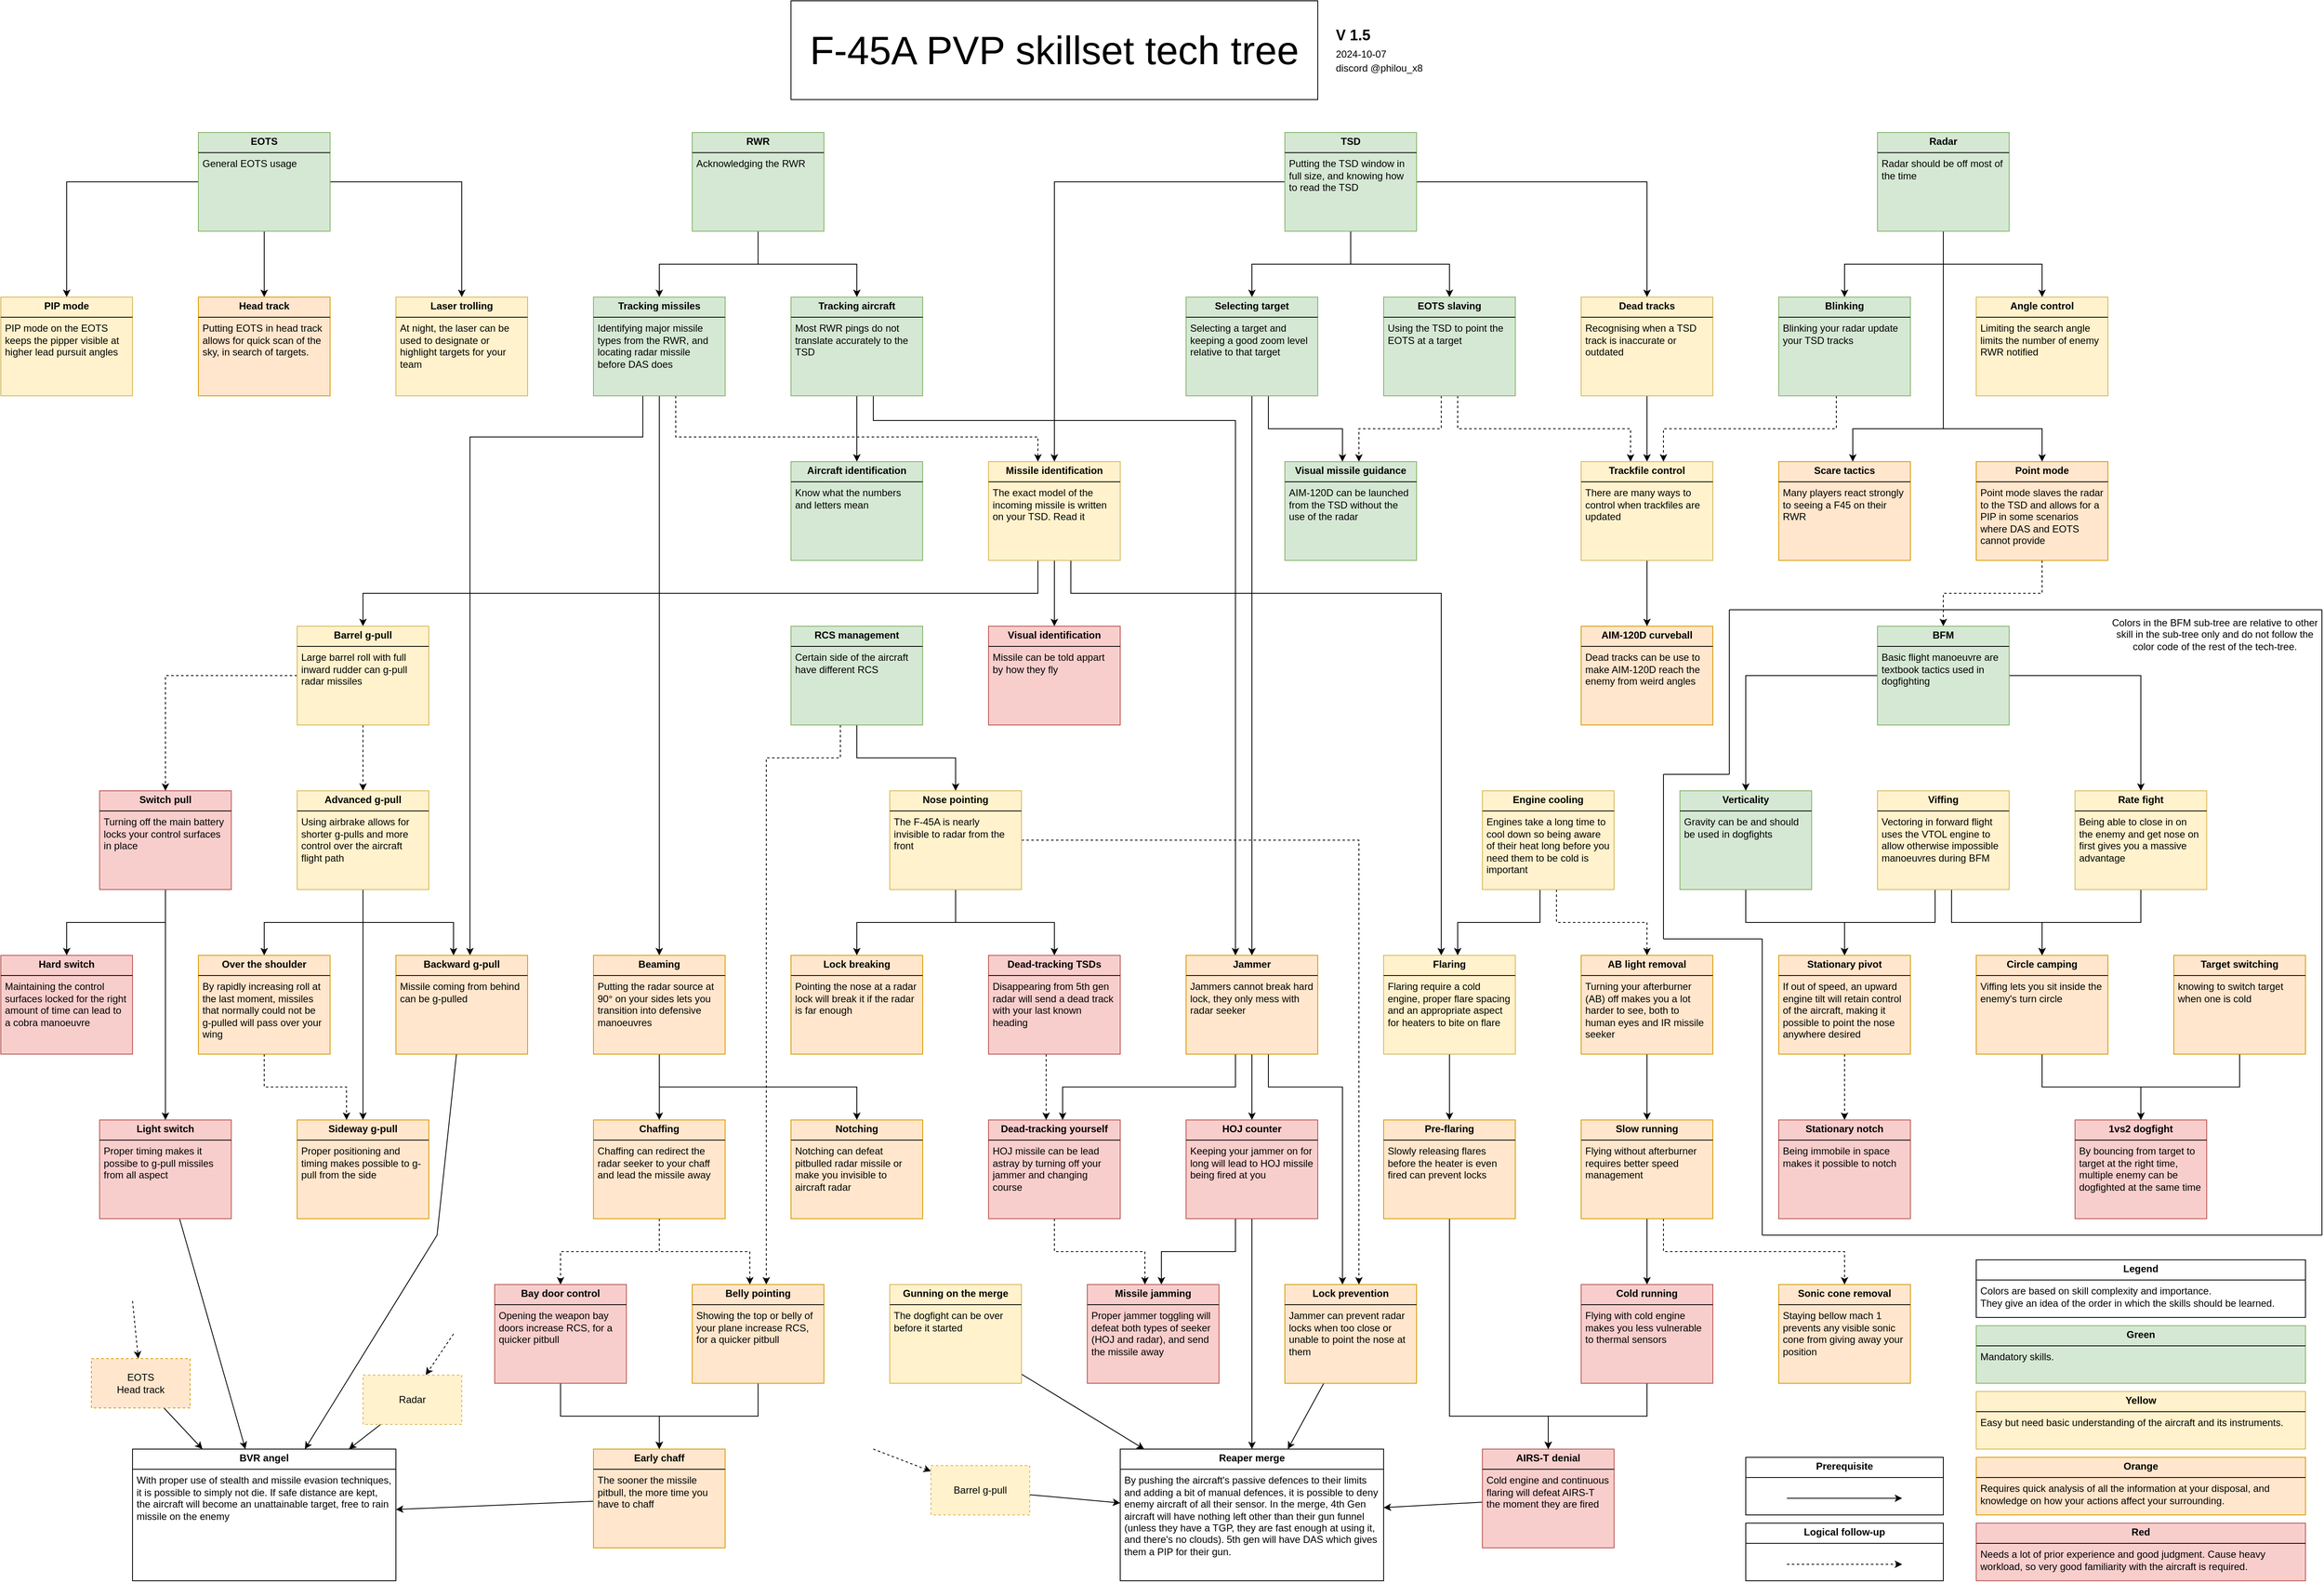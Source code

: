<mxfile version="24.7.17">
  <diagram name="Page-1" id="TMd6nhEQDs3-jq3hP6Us">
    <mxGraphModel dx="4894" dy="1772" grid="1" gridSize="10" guides="1" tooltips="1" connect="1" arrows="1" fold="1" page="1" pageScale="1" pageWidth="1600" pageHeight="1200" math="0" shadow="0">
      <root>
        <mxCell id="0" />
        <mxCell id="1" parent="0" />
        <mxCell id="OdJYltX6V4EfuCfINlT8-5" value="" style="edgeStyle=orthogonalEdgeStyle;rounded=0;orthogonalLoop=1;jettySize=auto;html=1;" parent="1" source="OdJYltX6V4EfuCfINlT8-1" target="OdJYltX6V4EfuCfINlT8-4" edge="1">
          <mxGeometry relative="1" as="geometry" />
        </mxCell>
        <mxCell id="OdJYltX6V4EfuCfINlT8-7" value="" style="edgeStyle=orthogonalEdgeStyle;rounded=0;orthogonalLoop=1;jettySize=auto;html=1;" parent="1" source="OdJYltX6V4EfuCfINlT8-1" target="OdJYltX6V4EfuCfINlT8-6" edge="1">
          <mxGeometry relative="1" as="geometry" />
        </mxCell>
        <mxCell id="OdJYltX6V4EfuCfINlT8-9" value="" style="edgeStyle=orthogonalEdgeStyle;rounded=0;orthogonalLoop=1;jettySize=auto;html=1;" parent="1" source="OdJYltX6V4EfuCfINlT8-1" target="OdJYltX6V4EfuCfINlT8-8" edge="1">
          <mxGeometry relative="1" as="geometry" />
        </mxCell>
        <mxCell id="OdJYltX6V4EfuCfINlT8-1" value="&lt;p style=&quot;margin:0px;margin-top:4px;text-align:center;&quot;&gt;&lt;b&gt;EOTS&lt;/b&gt;&lt;/p&gt;&lt;hr size=&quot;1&quot; style=&quot;border-style:solid;&quot;&gt;&lt;div style=&quot;height: 2px; padding-top: 0px; padding-left: 0px; padding-right: 0px; margin-left: 5px; margin-right: 5px;&quot;&gt;General EOTS usage&lt;/div&gt;" style="verticalAlign=top;align=left;overflow=fill;html=1;whiteSpace=wrap;spacing=2;fillColor=#d5e8d4;strokeColor=#82b366;" parent="1" vertex="1">
          <mxGeometry x="-240" y="200" width="160" height="120" as="geometry" />
        </mxCell>
        <mxCell id="OdJYltX6V4EfuCfINlT8-4" value="&lt;p style=&quot;margin:0px;margin-top:4px;text-align:center;&quot;&gt;&lt;b&gt;Laser trolling&lt;/b&gt;&lt;/p&gt;&lt;hr size=&quot;1&quot; style=&quot;border-style:solid;&quot;&gt;&lt;div style=&quot;height: 2px; padding-top: 0px; padding-left: 0px; padding-right: 0px; margin-left: 5px; margin-right: 5px;&quot;&gt;At night, the laser can be used to designate or highlight targets for your team&lt;/div&gt;" style="verticalAlign=top;align=left;overflow=fill;html=1;whiteSpace=wrap;spacing=2;fillColor=#fff2cc;strokeColor=#d6b656;" parent="1" vertex="1">
          <mxGeometry y="400" width="160" height="120" as="geometry" />
        </mxCell>
        <mxCell id="OdJYltX6V4EfuCfINlT8-6" value="&lt;p style=&quot;margin:0px;margin-top:4px;text-align:center;&quot;&gt;&lt;b&gt;Head track&lt;/b&gt;&lt;/p&gt;&lt;hr size=&quot;1&quot; style=&quot;border-style:solid;&quot;&gt;&lt;div style=&quot;height: 2px; padding-top: 0px; padding-left: 0px; padding-right: 0px; margin-left: 5px; margin-right: 5px;&quot;&gt;Putting EOTS in head track allows for quick scan of the sky, in search of targets.&lt;/div&gt;" style="verticalAlign=top;align=left;overflow=fill;html=1;whiteSpace=wrap;spacing=2;fillColor=#ffe6cc;strokeColor=#d79b00;" parent="1" vertex="1">
          <mxGeometry x="-240" y="400" width="160" height="120" as="geometry" />
        </mxCell>
        <mxCell id="OdJYltX6V4EfuCfINlT8-8" value="&lt;p style=&quot;margin:0px;margin-top:4px;text-align:center;&quot;&gt;&lt;b&gt;PIP mode&lt;/b&gt;&lt;/p&gt;&lt;hr size=&quot;1&quot; style=&quot;border-style:solid;&quot;&gt;&lt;div style=&quot;height: 2px; padding-top: 0px; padding-left: 0px; padding-right: 0px; margin-left: 5px; margin-right: 5px;&quot;&gt;PIP mode on the EOTS keeps the pipper visible at higher lead pursuit angles&lt;/div&gt;" style="verticalAlign=top;align=left;overflow=fill;html=1;whiteSpace=wrap;spacing=2;fillColor=#fff2cc;strokeColor=#d6b656;" parent="1" vertex="1">
          <mxGeometry x="-480" y="400" width="160" height="120" as="geometry" />
        </mxCell>
        <mxCell id="OdJYltX6V4EfuCfINlT8-13" value="" style="edgeStyle=orthogonalEdgeStyle;rounded=0;orthogonalLoop=1;jettySize=auto;html=1;" parent="1" source="OdJYltX6V4EfuCfINlT8-10" target="OdJYltX6V4EfuCfINlT8-12" edge="1">
          <mxGeometry relative="1" as="geometry" />
        </mxCell>
        <mxCell id="OdJYltX6V4EfuCfINlT8-15" value="" style="edgeStyle=orthogonalEdgeStyle;rounded=0;orthogonalLoop=1;jettySize=auto;html=1;" parent="1" source="OdJYltX6V4EfuCfINlT8-10" target="OdJYltX6V4EfuCfINlT8-14" edge="1">
          <mxGeometry relative="1" as="geometry" />
        </mxCell>
        <mxCell id="OdJYltX6V4EfuCfINlT8-10" value="&lt;p style=&quot;margin:0px;margin-top:4px;text-align:center;&quot;&gt;&lt;b&gt;RWR&lt;/b&gt;&lt;/p&gt;&lt;hr size=&quot;1&quot; style=&quot;border-style:solid;&quot;&gt;&lt;div style=&quot;height: 2px; padding-top: 0px; padding-left: 0px; padding-right: 0px; margin-left: 5px; margin-right: 5px;&quot;&gt;Acknowledging the RWR&lt;/div&gt;" style="verticalAlign=top;align=left;overflow=fill;html=1;whiteSpace=wrap;spacing=2;fillColor=#d5e8d4;strokeColor=#82b366;" parent="1" vertex="1">
          <mxGeometry x="360" y="200" width="160" height="120" as="geometry" />
        </mxCell>
        <mxCell id="4XE9i7xT9-EwP7xx3Ev2-78" style="edgeStyle=orthogonalEdgeStyle;rounded=0;orthogonalLoop=1;jettySize=auto;html=1;dashed=1;" parent="1" source="OdJYltX6V4EfuCfINlT8-12" target="OdJYltX6V4EfuCfINlT8-41" edge="1">
          <mxGeometry relative="1" as="geometry">
            <Array as="points">
              <mxPoint x="340" y="570" />
              <mxPoint x="780" y="570" />
            </Array>
          </mxGeometry>
        </mxCell>
        <mxCell id="4XE9i7xT9-EwP7xx3Ev2-85" style="edgeStyle=orthogonalEdgeStyle;rounded=0;orthogonalLoop=1;jettySize=auto;html=1;" parent="1" source="OdJYltX6V4EfuCfINlT8-12" target="4XE9i7xT9-EwP7xx3Ev2-81" edge="1">
          <mxGeometry relative="1" as="geometry">
            <Array as="points">
              <mxPoint x="300" y="570" />
              <mxPoint x="90" y="570" />
            </Array>
          </mxGeometry>
        </mxCell>
        <mxCell id="3U1bAlN1V-ga17zZOjfs-3" style="edgeStyle=orthogonalEdgeStyle;rounded=0;orthogonalLoop=1;jettySize=auto;html=1;" parent="1" source="OdJYltX6V4EfuCfINlT8-12" target="3U1bAlN1V-ga17zZOjfs-1" edge="1">
          <mxGeometry relative="1" as="geometry">
            <Array as="points">
              <mxPoint x="320" y="900" />
              <mxPoint x="320" y="900" />
            </Array>
          </mxGeometry>
        </mxCell>
        <mxCell id="OdJYltX6V4EfuCfINlT8-12" value="&lt;p style=&quot;margin:0px;margin-top:4px;text-align:center;&quot;&gt;&lt;b&gt;Tracking missiles&lt;/b&gt;&lt;/p&gt;&lt;hr size=&quot;1&quot; style=&quot;border-style:solid;&quot;&gt;&lt;div style=&quot;height: 2px; padding-top: 0px; padding-left: 0px; padding-right: 0px; margin-left: 5px; margin-right: 5px;&quot;&gt;Identifying major missile types from the RWR, and locating radar missile before DAS does&lt;/div&gt;" style="verticalAlign=top;align=left;overflow=fill;html=1;whiteSpace=wrap;spacing=2;fillColor=#d5e8d4;strokeColor=#82b366;" parent="1" vertex="1">
          <mxGeometry x="240" y="400" width="160" height="120" as="geometry" />
        </mxCell>
        <mxCell id="OdJYltX6V4EfuCfINlT8-17" value="" style="edgeStyle=orthogonalEdgeStyle;rounded=0;orthogonalLoop=1;jettySize=auto;html=1;" parent="1" source="OdJYltX6V4EfuCfINlT8-14" target="OdJYltX6V4EfuCfINlT8-16" edge="1">
          <mxGeometry relative="1" as="geometry" />
        </mxCell>
        <mxCell id="4XE9i7xT9-EwP7xx3Ev2-94" style="edgeStyle=orthogonalEdgeStyle;rounded=0;orthogonalLoop=1;jettySize=auto;html=1;" parent="1" source="OdJYltX6V4EfuCfINlT8-14" target="4XE9i7xT9-EwP7xx3Ev2-22" edge="1">
          <mxGeometry relative="1" as="geometry">
            <Array as="points">
              <mxPoint x="580" y="550" />
              <mxPoint x="1020" y="550" />
            </Array>
          </mxGeometry>
        </mxCell>
        <mxCell id="OdJYltX6V4EfuCfINlT8-14" value="&lt;p style=&quot;margin:0px;margin-top:4px;text-align:center;&quot;&gt;&lt;b&gt;Tracking aircraft&lt;/b&gt;&lt;/p&gt;&lt;hr size=&quot;1&quot; style=&quot;border-style:solid;&quot;&gt;&lt;div style=&quot;height: 2px; padding-top: 0px; padding-left: 0px; padding-right: 0px; margin-left: 5px; margin-right: 5px;&quot;&gt;Most RWR pings do not translate accurately to the TSD&lt;/div&gt;" style="verticalAlign=top;align=left;overflow=fill;html=1;whiteSpace=wrap;spacing=2;fillColor=#d5e8d4;strokeColor=#82b366;" parent="1" vertex="1">
          <mxGeometry x="480" y="400" width="160" height="120" as="geometry" />
        </mxCell>
        <mxCell id="OdJYltX6V4EfuCfINlT8-16" value="&lt;p style=&quot;margin:0px;margin-top:4px;text-align:center;&quot;&gt;&lt;b&gt;Aircraft identification&lt;/b&gt;&lt;/p&gt;&lt;hr size=&quot;1&quot; style=&quot;border-style:solid;&quot;&gt;&lt;div style=&quot;height: 2px; padding-top: 0px; padding-left: 0px; padding-right: 0px; margin-left: 5px; margin-right: 5px;&quot;&gt;Know what the numbers and letters mean&lt;/div&gt;" style="verticalAlign=top;align=left;overflow=fill;html=1;whiteSpace=wrap;spacing=2;fillColor=#d5e8d4;strokeColor=#82b366;" parent="1" vertex="1">
          <mxGeometry x="480" y="600" width="160" height="120" as="geometry" />
        </mxCell>
        <mxCell id="OdJYltX6V4EfuCfINlT8-21" value="" style="edgeStyle=orthogonalEdgeStyle;rounded=0;orthogonalLoop=1;jettySize=auto;html=1;" parent="1" source="OdJYltX6V4EfuCfINlT8-18" target="OdJYltX6V4EfuCfINlT8-20" edge="1">
          <mxGeometry relative="1" as="geometry" />
        </mxCell>
        <mxCell id="OdJYltX6V4EfuCfINlT8-23" value="" style="edgeStyle=orthogonalEdgeStyle;rounded=0;orthogonalLoop=1;jettySize=auto;html=1;" parent="1" source="OdJYltX6V4EfuCfINlT8-18" target="OdJYltX6V4EfuCfINlT8-22" edge="1">
          <mxGeometry relative="1" as="geometry" />
        </mxCell>
        <mxCell id="OdJYltX6V4EfuCfINlT8-25" value="" style="edgeStyle=orthogonalEdgeStyle;rounded=0;orthogonalLoop=1;jettySize=auto;html=1;" parent="1" source="OdJYltX6V4EfuCfINlT8-18" target="OdJYltX6V4EfuCfINlT8-24" edge="1">
          <mxGeometry relative="1" as="geometry" />
        </mxCell>
        <mxCell id="OdJYltX6V4EfuCfINlT8-42" value="" style="edgeStyle=orthogonalEdgeStyle;rounded=0;orthogonalLoop=1;jettySize=auto;html=1;" parent="1" source="OdJYltX6V4EfuCfINlT8-18" target="OdJYltX6V4EfuCfINlT8-41" edge="1">
          <mxGeometry relative="1" as="geometry" />
        </mxCell>
        <mxCell id="OdJYltX6V4EfuCfINlT8-18" value="&lt;p style=&quot;margin:0px;margin-top:4px;text-align:center;&quot;&gt;&lt;b&gt;TSD&lt;/b&gt;&lt;/p&gt;&lt;hr size=&quot;1&quot; style=&quot;border-style:solid;&quot;&gt;&lt;div style=&quot;height: 2px; padding-top: 0px; padding-left: 0px; padding-right: 0px; margin-left: 5px; margin-right: 5px;&quot;&gt;Putting the TSD window in full size, and knowing how to read the TSD&lt;/div&gt;" style="verticalAlign=top;align=left;overflow=fill;html=1;whiteSpace=wrap;spacing=2;fillColor=#d5e8d4;strokeColor=#82b366;" parent="1" vertex="1">
          <mxGeometry x="1080" y="200" width="160" height="120" as="geometry" />
        </mxCell>
        <mxCell id="OdJYltX6V4EfuCfINlT8-32" style="edgeStyle=orthogonalEdgeStyle;rounded=0;orthogonalLoop=1;jettySize=auto;html=1;" parent="1" source="OdJYltX6V4EfuCfINlT8-20" target="OdJYltX6V4EfuCfINlT8-30" edge="1">
          <mxGeometry relative="1" as="geometry">
            <Array as="points">
              <mxPoint x="1060" y="560" />
              <mxPoint x="1150" y="560" />
            </Array>
          </mxGeometry>
        </mxCell>
        <mxCell id="4XE9i7xT9-EwP7xx3Ev2-93" style="edgeStyle=orthogonalEdgeStyle;rounded=0;orthogonalLoop=1;jettySize=auto;html=1;" parent="1" source="OdJYltX6V4EfuCfINlT8-20" target="4XE9i7xT9-EwP7xx3Ev2-22" edge="1">
          <mxGeometry relative="1" as="geometry" />
        </mxCell>
        <mxCell id="OdJYltX6V4EfuCfINlT8-20" value="&lt;p style=&quot;margin:0px;margin-top:4px;text-align:center;&quot;&gt;&lt;b&gt;Selecting target&lt;/b&gt;&lt;/p&gt;&lt;hr size=&quot;1&quot; style=&quot;border-style:solid;&quot;&gt;&lt;div style=&quot;height: 2px; padding-top: 0px; padding-left: 0px; padding-right: 0px; margin-left: 5px; margin-right: 5px;&quot;&gt;Selecting a target and keeping a good zoom level relative to that target&lt;/div&gt;" style="verticalAlign=top;align=left;overflow=fill;html=1;whiteSpace=wrap;spacing=2;fillColor=#d5e8d4;strokeColor=#82b366;" parent="1" vertex="1">
          <mxGeometry x="960" y="400" width="160" height="120" as="geometry" />
        </mxCell>
        <mxCell id="4XE9i7xT9-EwP7xx3Ev2-58" style="edgeStyle=orthogonalEdgeStyle;rounded=0;orthogonalLoop=1;jettySize=auto;html=1;dashed=1;" parent="1" source="OdJYltX6V4EfuCfINlT8-22" target="OdJYltX6V4EfuCfINlT8-26" edge="1">
          <mxGeometry relative="1" as="geometry">
            <Array as="points">
              <mxPoint x="1290" y="560" />
              <mxPoint x="1500" y="560" />
            </Array>
          </mxGeometry>
        </mxCell>
        <mxCell id="4XE9i7xT9-EwP7xx3Ev2-59" style="edgeStyle=orthogonalEdgeStyle;rounded=0;orthogonalLoop=1;jettySize=auto;html=1;dashed=1;" parent="1" source="OdJYltX6V4EfuCfINlT8-22" target="OdJYltX6V4EfuCfINlT8-30" edge="1">
          <mxGeometry relative="1" as="geometry">
            <Array as="points">
              <mxPoint x="1270" y="560" />
              <mxPoint x="1170" y="560" />
            </Array>
          </mxGeometry>
        </mxCell>
        <mxCell id="OdJYltX6V4EfuCfINlT8-22" value="&lt;p style=&quot;margin:0px;margin-top:4px;text-align:center;&quot;&gt;&lt;b&gt;EOTS slaving&lt;/b&gt;&lt;/p&gt;&lt;hr size=&quot;1&quot; style=&quot;border-style:solid;&quot;&gt;&lt;div style=&quot;height: 2px; padding-top: 0px; padding-left: 0px; padding-right: 0px; margin-left: 5px; margin-right: 5px;&quot;&gt;Using the TSD to point the EOTS at a target&lt;/div&gt;" style="verticalAlign=top;align=left;overflow=fill;html=1;whiteSpace=wrap;spacing=2;fillColor=#d5e8d4;strokeColor=#82b366;" parent="1" vertex="1">
          <mxGeometry x="1200" y="400" width="160" height="120" as="geometry" />
        </mxCell>
        <mxCell id="OdJYltX6V4EfuCfINlT8-27" value="" style="edgeStyle=orthogonalEdgeStyle;rounded=0;orthogonalLoop=1;jettySize=auto;html=1;" parent="1" source="OdJYltX6V4EfuCfINlT8-24" target="OdJYltX6V4EfuCfINlT8-26" edge="1">
          <mxGeometry relative="1" as="geometry" />
        </mxCell>
        <mxCell id="OdJYltX6V4EfuCfINlT8-24" value="&lt;p style=&quot;margin:0px;margin-top:4px;text-align:center;&quot;&gt;&lt;b&gt;Dead tracks&lt;/b&gt;&lt;/p&gt;&lt;hr size=&quot;1&quot; style=&quot;border-style:solid;&quot;&gt;&lt;div style=&quot;height: 2px; padding-top: 0px; padding-left: 0px; padding-right: 0px; margin-left: 5px; margin-right: 5px;&quot;&gt;Recognising when a TSD track is inaccurate or outdated&lt;/div&gt;" style="verticalAlign=top;align=left;overflow=fill;html=1;whiteSpace=wrap;spacing=2;fillColor=#fff2cc;strokeColor=#d6b656;" parent="1" vertex="1">
          <mxGeometry x="1440" y="400" width="160" height="120" as="geometry" />
        </mxCell>
        <mxCell id="OdJYltX6V4EfuCfINlT8-29" value="" style="edgeStyle=orthogonalEdgeStyle;rounded=0;orthogonalLoop=1;jettySize=auto;html=1;" parent="1" source="OdJYltX6V4EfuCfINlT8-26" target="OdJYltX6V4EfuCfINlT8-28" edge="1">
          <mxGeometry relative="1" as="geometry" />
        </mxCell>
        <mxCell id="OdJYltX6V4EfuCfINlT8-26" value="&lt;p style=&quot;margin:0px;margin-top:4px;text-align:center;&quot;&gt;&lt;b&gt;Trackfile control&lt;/b&gt;&lt;/p&gt;&lt;hr size=&quot;1&quot; style=&quot;border-style:solid;&quot;&gt;&lt;div style=&quot;height: 2px; padding-top: 0px; padding-left: 0px; padding-right: 0px; margin-left: 5px; margin-right: 5px;&quot;&gt;There are many ways to control when trackfiles are updated&lt;/div&gt;" style="verticalAlign=top;align=left;overflow=fill;html=1;whiteSpace=wrap;spacing=2;fillColor=#fff2cc;strokeColor=#d6b656;" parent="1" vertex="1">
          <mxGeometry x="1440" y="600" width="160" height="120" as="geometry" />
        </mxCell>
        <mxCell id="OdJYltX6V4EfuCfINlT8-28" value="&lt;p style=&quot;margin:0px;margin-top:4px;text-align:center;&quot;&gt;&lt;b&gt;AIM-120D curveball&lt;/b&gt;&lt;/p&gt;&lt;hr size=&quot;1&quot; style=&quot;border-style:solid;&quot;&gt;&lt;div style=&quot;height: 2px; padding-top: 0px; padding-left: 0px; padding-right: 0px; margin-left: 5px; margin-right: 5px;&quot;&gt;Dead tracks can be use to make AIM-120D reach the enemy from weird angles&lt;/div&gt;" style="verticalAlign=top;align=left;overflow=fill;html=1;whiteSpace=wrap;spacing=2;fillColor=#ffe6cc;strokeColor=#d79b00;" parent="1" vertex="1">
          <mxGeometry x="1440" y="800" width="160" height="120" as="geometry" />
        </mxCell>
        <mxCell id="OdJYltX6V4EfuCfINlT8-30" value="&lt;p style=&quot;margin:0px;margin-top:4px;text-align:center;&quot;&gt;&lt;b&gt;Visual missile guidance&lt;/b&gt;&lt;/p&gt;&lt;hr size=&quot;1&quot; style=&quot;border-style:solid;&quot;&gt;&lt;div style=&quot;height: 2px; padding-top: 0px; padding-left: 0px; padding-right: 0px; margin-left: 5px; margin-right: 5px;&quot;&gt;AIM-120D can be launched from the TSD without the use of the radar&lt;/div&gt;" style="verticalAlign=top;align=left;overflow=fill;html=1;whiteSpace=wrap;spacing=2;fillColor=#d5e8d4;strokeColor=#82b366;" parent="1" vertex="1">
          <mxGeometry x="1080" y="600" width="160" height="120" as="geometry" />
        </mxCell>
        <mxCell id="OdJYltX6V4EfuCfINlT8-36" value="" style="edgeStyle=orthogonalEdgeStyle;rounded=0;orthogonalLoop=1;jettySize=auto;html=1;" parent="1" source="OdJYltX6V4EfuCfINlT8-33" target="OdJYltX6V4EfuCfINlT8-35" edge="1">
          <mxGeometry relative="1" as="geometry" />
        </mxCell>
        <mxCell id="OdJYltX6V4EfuCfINlT8-38" value="" style="edgeStyle=orthogonalEdgeStyle;rounded=0;orthogonalLoop=1;jettySize=auto;html=1;" parent="1" source="OdJYltX6V4EfuCfINlT8-33" target="OdJYltX6V4EfuCfINlT8-37" edge="1">
          <mxGeometry relative="1" as="geometry" />
        </mxCell>
        <mxCell id="OdJYltX6V4EfuCfINlT8-40" value="" style="edgeStyle=orthogonalEdgeStyle;rounded=0;orthogonalLoop=1;jettySize=auto;html=1;" parent="1" source="OdJYltX6V4EfuCfINlT8-33" target="OdJYltX6V4EfuCfINlT8-39" edge="1">
          <mxGeometry relative="1" as="geometry">
            <Array as="points">
              <mxPoint x="1880" y="560" />
              <mxPoint x="1770" y="560" />
            </Array>
          </mxGeometry>
        </mxCell>
        <mxCell id="4XE9i7xT9-EwP7xx3Ev2-74" value="" style="edgeStyle=orthogonalEdgeStyle;rounded=0;orthogonalLoop=1;jettySize=auto;html=1;" parent="1" source="OdJYltX6V4EfuCfINlT8-33" target="4XE9i7xT9-EwP7xx3Ev2-73" edge="1">
          <mxGeometry relative="1" as="geometry">
            <Array as="points">
              <mxPoint x="1880" y="560" />
              <mxPoint x="2000" y="560" />
            </Array>
          </mxGeometry>
        </mxCell>
        <mxCell id="OdJYltX6V4EfuCfINlT8-33" value="&lt;p style=&quot;margin:0px;margin-top:4px;text-align:center;&quot;&gt;&lt;b&gt;Radar&lt;/b&gt;&lt;/p&gt;&lt;hr size=&quot;1&quot; style=&quot;border-style:solid;&quot;&gt;&lt;div style=&quot;height: 2px; padding-top: 0px; padding-left: 0px; padding-right: 0px; margin-left: 5px; margin-right: 5px;&quot;&gt;Radar should be off most of the time&lt;/div&gt;" style="verticalAlign=top;align=left;overflow=fill;html=1;whiteSpace=wrap;spacing=2;fillColor=#d5e8d4;strokeColor=#82b366;" parent="1" vertex="1">
          <mxGeometry x="1800" y="200" width="160" height="120" as="geometry" />
        </mxCell>
        <mxCell id="4XE9i7xT9-EwP7xx3Ev2-57" style="edgeStyle=orthogonalEdgeStyle;rounded=0;orthogonalLoop=1;jettySize=auto;html=1;dashed=1;" parent="1" source="OdJYltX6V4EfuCfINlT8-35" target="OdJYltX6V4EfuCfINlT8-26" edge="1">
          <mxGeometry relative="1" as="geometry">
            <Array as="points">
              <mxPoint x="1750" y="560" />
              <mxPoint x="1540" y="560" />
            </Array>
          </mxGeometry>
        </mxCell>
        <mxCell id="OdJYltX6V4EfuCfINlT8-35" value="&lt;p style=&quot;margin:0px;margin-top:4px;text-align:center;&quot;&gt;&lt;b&gt;Blinking&lt;/b&gt;&lt;/p&gt;&lt;hr size=&quot;1&quot; style=&quot;border-style:solid;&quot;&gt;&lt;div style=&quot;height: 2px; padding-top: 0px; padding-left: 0px; padding-right: 0px; margin-left: 5px; margin-right: 5px;&quot;&gt;Blinking your radar update your TSD tracks&lt;/div&gt;" style="verticalAlign=top;align=left;overflow=fill;html=1;whiteSpace=wrap;spacing=2;fillColor=#d5e8d4;strokeColor=#82b366;" parent="1" vertex="1">
          <mxGeometry x="1680" y="400" width="160" height="120" as="geometry" />
        </mxCell>
        <mxCell id="OdJYltX6V4EfuCfINlT8-37" value="&lt;p style=&quot;margin:0px;margin-top:4px;text-align:center;&quot;&gt;&lt;b&gt;Angle control&lt;/b&gt;&lt;/p&gt;&lt;hr size=&quot;1&quot; style=&quot;border-style:solid;&quot;&gt;&lt;div style=&quot;height: 2px; padding-top: 0px; padding-left: 0px; padding-right: 0px; margin-left: 5px; margin-right: 5px;&quot;&gt;Limiting the search angle limits the number of enemy RWR notified&lt;/div&gt;" style="verticalAlign=top;align=left;overflow=fill;html=1;whiteSpace=wrap;spacing=2;fillColor=#fff2cc;strokeColor=#d6b656;" parent="1" vertex="1">
          <mxGeometry x="1920" y="400" width="160" height="120" as="geometry" />
        </mxCell>
        <mxCell id="OdJYltX6V4EfuCfINlT8-39" value="&lt;p style=&quot;margin:0px;margin-top:4px;text-align:center;&quot;&gt;&lt;b&gt;Scare tactics&lt;/b&gt;&lt;/p&gt;&lt;hr size=&quot;1&quot; style=&quot;border-style:solid;&quot;&gt;&lt;div style=&quot;height: 2px; padding-top: 0px; padding-left: 0px; padding-right: 0px; margin-left: 5px; margin-right: 5px;&quot;&gt;Many players react strongly to seeing a F45 on their RWR&lt;/div&gt;" style="verticalAlign=top;align=left;overflow=fill;html=1;whiteSpace=wrap;spacing=2;fillColor=#ffe6cc;strokeColor=#d79b00;" parent="1" vertex="1">
          <mxGeometry x="1680" y="600" width="160" height="120" as="geometry" />
        </mxCell>
        <mxCell id="OdJYltX6V4EfuCfINlT8-44" value="" style="edgeStyle=orthogonalEdgeStyle;rounded=0;orthogonalLoop=1;jettySize=auto;html=1;" parent="1" source="OdJYltX6V4EfuCfINlT8-41" target="OdJYltX6V4EfuCfINlT8-43" edge="1">
          <mxGeometry relative="1" as="geometry" />
        </mxCell>
        <mxCell id="4XE9i7xT9-EwP7xx3Ev2-56" style="edgeStyle=orthogonalEdgeStyle;rounded=0;orthogonalLoop=1;jettySize=auto;html=1;" parent="1" source="OdJYltX6V4EfuCfINlT8-41" target="4XE9i7xT9-EwP7xx3Ev2-2" edge="1">
          <mxGeometry relative="1" as="geometry">
            <Array as="points">
              <mxPoint x="820" y="760" />
              <mxPoint x="1270" y="760" />
            </Array>
          </mxGeometry>
        </mxCell>
        <mxCell id="4XE9i7xT9-EwP7xx3Ev2-77" style="edgeStyle=orthogonalEdgeStyle;rounded=0;orthogonalLoop=1;jettySize=auto;html=1;" parent="1" source="OdJYltX6V4EfuCfINlT8-41" target="4XE9i7xT9-EwP7xx3Ev2-75" edge="1">
          <mxGeometry relative="1" as="geometry">
            <Array as="points">
              <mxPoint x="780" y="760" />
              <mxPoint x="-40" y="760" />
            </Array>
          </mxGeometry>
        </mxCell>
        <mxCell id="OdJYltX6V4EfuCfINlT8-41" value="&lt;p style=&quot;margin:0px;margin-top:4px;text-align:center;&quot;&gt;&lt;b&gt;Missile identification&lt;/b&gt;&lt;/p&gt;&lt;hr size=&quot;1&quot; style=&quot;border-style:solid;&quot;&gt;&lt;div style=&quot;height: 2px; padding-top: 0px; padding-left: 0px; padding-right: 0px; margin-left: 5px; margin-right: 5px;&quot;&gt;The exact model of the incoming missile is written on your TSD. Read it&lt;/div&gt;" style="verticalAlign=top;align=left;overflow=fill;html=1;whiteSpace=wrap;spacing=2;fillColor=#fff2cc;strokeColor=#d6b656;" parent="1" vertex="1">
          <mxGeometry x="720" y="600" width="160" height="120" as="geometry" />
        </mxCell>
        <mxCell id="OdJYltX6V4EfuCfINlT8-43" value="&lt;p style=&quot;margin:0px;margin-top:4px;text-align:center;&quot;&gt;&lt;b&gt;Visual identification&lt;/b&gt;&lt;/p&gt;&lt;hr size=&quot;1&quot; style=&quot;border-style:solid;&quot;&gt;&lt;div style=&quot;height: 2px; padding-top: 0px; padding-left: 0px; padding-right: 0px; margin-left: 5px; margin-right: 5px;&quot;&gt;Missile can be told appart by how they fly&lt;/div&gt;" style="verticalAlign=top;align=left;overflow=fill;html=1;whiteSpace=wrap;spacing=2;fillColor=#f8cecc;strokeColor=#b85450;" parent="1" vertex="1">
          <mxGeometry x="720" y="800" width="160" height="120" as="geometry" />
        </mxCell>
        <mxCell id="4XE9i7xT9-EwP7xx3Ev2-29" value="" style="edgeStyle=orthogonalEdgeStyle;rounded=0;orthogonalLoop=1;jettySize=auto;html=1;" parent="1" source="OdJYltX6V4EfuCfINlT8-45" target="4XE9i7xT9-EwP7xx3Ev2-28" edge="1">
          <mxGeometry relative="1" as="geometry" />
        </mxCell>
        <mxCell id="4XE9i7xT9-EwP7xx3Ev2-72" style="edgeStyle=orthogonalEdgeStyle;rounded=0;orthogonalLoop=1;jettySize=auto;html=1;dashed=1;" parent="1" source="OdJYltX6V4EfuCfINlT8-45" target="4XE9i7xT9-EwP7xx3Ev2-64" edge="1">
          <mxGeometry relative="1" as="geometry">
            <Array as="points">
              <mxPoint x="540" y="960" />
              <mxPoint x="450" y="960" />
            </Array>
          </mxGeometry>
        </mxCell>
        <mxCell id="OdJYltX6V4EfuCfINlT8-45" value="&lt;p style=&quot;margin:0px;margin-top:4px;text-align:center;&quot;&gt;&lt;b&gt;RCS management&lt;/b&gt;&lt;/p&gt;&lt;hr size=&quot;1&quot; style=&quot;border-style:solid;&quot;&gt;&lt;div style=&quot;height: 2px; padding-top: 0px; padding-left: 0px; padding-right: 0px; margin-left: 5px; margin-right: 5px;&quot;&gt;Certain side of the aircraft have different RCS&lt;/div&gt;" style="verticalAlign=top;align=left;overflow=fill;html=1;whiteSpace=wrap;spacing=2;fillColor=#d5e8d4;strokeColor=#82b366;" parent="1" vertex="1">
          <mxGeometry x="480" y="800" width="160" height="120" as="geometry" />
        </mxCell>
        <mxCell id="4XE9i7xT9-EwP7xx3Ev2-3" value="" style="edgeStyle=orthogonalEdgeStyle;rounded=0;orthogonalLoop=1;jettySize=auto;html=1;" parent="1" source="4XE9i7xT9-EwP7xx3Ev2-1" target="4XE9i7xT9-EwP7xx3Ev2-2" edge="1">
          <mxGeometry relative="1" as="geometry">
            <Array as="points">
              <mxPoint x="1390" y="1160" />
              <mxPoint x="1290" y="1160" />
            </Array>
          </mxGeometry>
        </mxCell>
        <mxCell id="4XE9i7xT9-EwP7xx3Ev2-5" value="" style="edgeStyle=orthogonalEdgeStyle;rounded=0;orthogonalLoop=1;jettySize=auto;html=1;dashed=1;" parent="1" source="4XE9i7xT9-EwP7xx3Ev2-1" target="4XE9i7xT9-EwP7xx3Ev2-4" edge="1">
          <mxGeometry relative="1" as="geometry">
            <Array as="points">
              <mxPoint x="1410" y="1160" />
              <mxPoint x="1520" y="1160" />
            </Array>
          </mxGeometry>
        </mxCell>
        <mxCell id="4XE9i7xT9-EwP7xx3Ev2-1" value="&lt;p style=&quot;margin:0px;margin-top:4px;text-align:center;&quot;&gt;&lt;b&gt;Engine cooling&lt;/b&gt;&lt;/p&gt;&lt;hr size=&quot;1&quot; style=&quot;border-style:solid;&quot;&gt;&lt;div style=&quot;height: 2px; padding-top: 0px; padding-left: 0px; padding-right: 0px; margin-left: 5px; margin-right: 5px;&quot;&gt;Engines take a long time to cool down so being aware of their heat long before you need them to be cold is important&lt;/div&gt;" style="verticalAlign=top;align=left;overflow=fill;html=1;whiteSpace=wrap;spacing=2;fillColor=#fff2cc;strokeColor=#d6b656;" parent="1" vertex="1">
          <mxGeometry x="1320" y="1000" width="160" height="120" as="geometry" />
        </mxCell>
        <mxCell id="3U1bAlN1V-ga17zZOjfs-30" value="" style="edgeStyle=orthogonalEdgeStyle;rounded=0;orthogonalLoop=1;jettySize=auto;html=1;" parent="1" source="4XE9i7xT9-EwP7xx3Ev2-2" target="3U1bAlN1V-ga17zZOjfs-29" edge="1">
          <mxGeometry relative="1" as="geometry" />
        </mxCell>
        <mxCell id="4XE9i7xT9-EwP7xx3Ev2-2" value="&lt;p style=&quot;margin:0px;margin-top:4px;text-align:center;&quot;&gt;&lt;b&gt;Flaring&lt;/b&gt;&lt;/p&gt;&lt;hr size=&quot;1&quot; style=&quot;border-style:solid;&quot;&gt;&lt;div style=&quot;height: 2px; padding-top: 0px; padding-left: 0px; padding-right: 0px; margin-left: 5px; margin-right: 5px;&quot;&gt;&lt;span style=&quot;font-size: 12px;&quot;&gt;Flaring require a cold engine, proper flare spacing and an appropriate aspect for heaters to bite on flare&lt;/span&gt;&lt;br&gt;&lt;/div&gt;" style="verticalAlign=top;align=left;overflow=fill;html=1;whiteSpace=wrap;spacing=2;fillColor=#fff2cc;strokeColor=#d6b656;" parent="1" vertex="1">
          <mxGeometry x="1200" y="1200" width="160" height="120" as="geometry" />
        </mxCell>
        <mxCell id="4XE9i7xT9-EwP7xx3Ev2-8" value="" style="edgeStyle=orthogonalEdgeStyle;rounded=0;orthogonalLoop=1;jettySize=auto;html=1;" parent="1" source="4XE9i7xT9-EwP7xx3Ev2-4" target="4XE9i7xT9-EwP7xx3Ev2-7" edge="1">
          <mxGeometry relative="1" as="geometry" />
        </mxCell>
        <mxCell id="4XE9i7xT9-EwP7xx3Ev2-4" value="&lt;p style=&quot;margin:0px;margin-top:4px;text-align:center;&quot;&gt;&lt;b&gt;AB light removal&lt;/b&gt;&lt;/p&gt;&lt;hr size=&quot;1&quot; style=&quot;border-style:solid;&quot;&gt;&lt;div style=&quot;height: 2px; padding-top: 0px; padding-left: 0px; padding-right: 0px; margin-left: 5px; margin-right: 5px;&quot;&gt;Turning your afterburner (AB) off makes you a lot harder to see, both to human eyes and IR missile seeker&lt;/div&gt;" style="verticalAlign=top;align=left;overflow=fill;html=1;whiteSpace=wrap;spacing=2;fillColor=#ffe6cc;strokeColor=#d79b00;" parent="1" vertex="1">
          <mxGeometry x="1440" y="1200" width="160" height="120" as="geometry" />
        </mxCell>
        <mxCell id="4XE9i7xT9-EwP7xx3Ev2-12" value="" style="edgeStyle=orthogonalEdgeStyle;rounded=0;orthogonalLoop=1;jettySize=auto;html=1;dashed=1;" parent="1" source="4XE9i7xT9-EwP7xx3Ev2-7" target="4XE9i7xT9-EwP7xx3Ev2-11" edge="1">
          <mxGeometry relative="1" as="geometry">
            <Array as="points">
              <mxPoint x="1540" y="1560" />
              <mxPoint x="1760" y="1560" />
            </Array>
          </mxGeometry>
        </mxCell>
        <mxCell id="4XE9i7xT9-EwP7xx3Ev2-20" value="" style="edgeStyle=orthogonalEdgeStyle;rounded=0;orthogonalLoop=1;jettySize=auto;html=1;" parent="1" source="4XE9i7xT9-EwP7xx3Ev2-7" target="4XE9i7xT9-EwP7xx3Ev2-13" edge="1">
          <mxGeometry relative="1" as="geometry" />
        </mxCell>
        <mxCell id="4XE9i7xT9-EwP7xx3Ev2-7" value="&lt;p style=&quot;margin:0px;margin-top:4px;text-align:center;&quot;&gt;&lt;b&gt;Slow running&lt;/b&gt;&lt;/p&gt;&lt;hr size=&quot;1&quot; style=&quot;border-style:solid;&quot;&gt;&lt;div style=&quot;height: 2px; padding-top: 0px; padding-left: 0px; padding-right: 0px; margin-left: 5px; margin-right: 5px;&quot;&gt;Flying without afterburner requires better speed management&lt;/div&gt;" style="verticalAlign=top;align=left;overflow=fill;html=1;whiteSpace=wrap;spacing=2;fillColor=#ffe6cc;strokeColor=#d79b00;" parent="1" vertex="1">
          <mxGeometry x="1440" y="1400" width="160" height="120" as="geometry" />
        </mxCell>
        <mxCell id="4XE9i7xT9-EwP7xx3Ev2-11" value="&lt;p style=&quot;margin:0px;margin-top:4px;text-align:center;&quot;&gt;&lt;b&gt;Sonic cone removal&lt;/b&gt;&lt;/p&gt;&lt;hr size=&quot;1&quot; style=&quot;border-style:solid;&quot;&gt;&lt;div style=&quot;height: 2px; padding-top: 0px; padding-left: 0px; padding-right: 0px; margin-left: 5px; margin-right: 5px;&quot;&gt;Staying bellow mach 1 prevents any visible sonic cone from giving away your position&lt;/div&gt;" style="verticalAlign=top;align=left;overflow=fill;html=1;whiteSpace=wrap;spacing=2;fillColor=#ffe6cc;strokeColor=#d79b00;" parent="1" vertex="1">
          <mxGeometry x="1680" y="1600" width="160" height="120" as="geometry" />
        </mxCell>
        <mxCell id="4XE9i7xT9-EwP7xx3Ev2-16" value="" style="edgeStyle=orthogonalEdgeStyle;rounded=0;orthogonalLoop=1;jettySize=auto;html=1;" parent="1" source="4XE9i7xT9-EwP7xx3Ev2-13" target="4XE9i7xT9-EwP7xx3Ev2-15" edge="1">
          <mxGeometry relative="1" as="geometry" />
        </mxCell>
        <mxCell id="4XE9i7xT9-EwP7xx3Ev2-13" value="&lt;p style=&quot;margin:0px;margin-top:4px;text-align:center;&quot;&gt;&lt;b&gt;Cold running&lt;/b&gt;&lt;/p&gt;&lt;hr size=&quot;1&quot; style=&quot;border-style:solid;&quot;&gt;&lt;div style=&quot;height: 2px; padding-top: 0px; padding-left: 0px; padding-right: 0px; margin-left: 5px; margin-right: 5px;&quot;&gt;Flying with cold engine makes you less vulnerable to thermal sensors&lt;/div&gt;" style="verticalAlign=top;align=left;overflow=fill;html=1;whiteSpace=wrap;spacing=2;fillColor=#f8cecc;strokeColor=#b85450;" parent="1" vertex="1">
          <mxGeometry x="1440" y="1600" width="160" height="120" as="geometry" />
        </mxCell>
        <mxCell id="4XE9i7xT9-EwP7xx3Ev2-122" style="rounded=0;orthogonalLoop=1;jettySize=auto;html=1;" parent="1" source="4XE9i7xT9-EwP7xx3Ev2-15" target="4XE9i7xT9-EwP7xx3Ev2-120" edge="1">
          <mxGeometry relative="1" as="geometry" />
        </mxCell>
        <mxCell id="4XE9i7xT9-EwP7xx3Ev2-15" value="&lt;p style=&quot;margin:0px;margin-top:4px;text-align:center;&quot;&gt;&lt;b&gt;AIRS-T denial&lt;/b&gt;&lt;/p&gt;&lt;hr size=&quot;1&quot; style=&quot;border-style:solid;&quot;&gt;&lt;div style=&quot;height: 2px; padding-top: 0px; padding-left: 0px; padding-right: 0px; margin-left: 5px; margin-right: 5px;&quot;&gt;Cold engine and continuous flaring will defeat AIRS-T the moment they are fired&lt;/div&gt;" style="verticalAlign=top;align=left;overflow=fill;html=1;whiteSpace=wrap;spacing=2;fillColor=#f8cecc;strokeColor=#b85450;" parent="1" vertex="1">
          <mxGeometry x="1320" y="1800" width="160" height="120" as="geometry" />
        </mxCell>
        <mxCell id="4XE9i7xT9-EwP7xx3Ev2-27" value="" style="edgeStyle=orthogonalEdgeStyle;rounded=0;orthogonalLoop=1;jettySize=auto;html=1;" parent="1" source="4XE9i7xT9-EwP7xx3Ev2-22" target="4XE9i7xT9-EwP7xx3Ev2-26" edge="1">
          <mxGeometry relative="1" as="geometry" />
        </mxCell>
        <mxCell id="4XE9i7xT9-EwP7xx3Ev2-96" style="edgeStyle=orthogonalEdgeStyle;rounded=0;orthogonalLoop=1;jettySize=auto;html=1;" parent="1" source="4XE9i7xT9-EwP7xx3Ev2-22" target="4XE9i7xT9-EwP7xx3Ev2-24" edge="1">
          <mxGeometry relative="1" as="geometry">
            <Array as="points">
              <mxPoint x="1020" y="1360" />
              <mxPoint x="810" y="1360" />
            </Array>
          </mxGeometry>
        </mxCell>
        <mxCell id="4XE9i7xT9-EwP7xx3Ev2-98" style="edgeStyle=orthogonalEdgeStyle;rounded=0;orthogonalLoop=1;jettySize=auto;html=1;" parent="1" source="4XE9i7xT9-EwP7xx3Ev2-22" target="4XE9i7xT9-EwP7xx3Ev2-33" edge="1">
          <mxGeometry relative="1" as="geometry">
            <Array as="points">
              <mxPoint x="1060" y="1360" />
              <mxPoint x="1150" y="1360" />
            </Array>
          </mxGeometry>
        </mxCell>
        <mxCell id="4XE9i7xT9-EwP7xx3Ev2-22" value="&lt;p style=&quot;margin:0px;margin-top:4px;text-align:center;&quot;&gt;&lt;b&gt;Jammer&lt;/b&gt;&lt;/p&gt;&lt;hr size=&quot;1&quot; style=&quot;border-style:solid;&quot;&gt;&lt;div style=&quot;height: 2px; padding-top: 0px; padding-left: 0px; padding-right: 0px; margin-left: 5px; margin-right: 5px;&quot;&gt;Jammers cannot break hard lock, they only mess with radar seeker&lt;/div&gt;" style="verticalAlign=top;align=left;overflow=fill;html=1;whiteSpace=wrap;spacing=2;fillColor=#ffe6cc;strokeColor=#d79b00;" parent="1" vertex="1">
          <mxGeometry x="960" y="1200" width="160" height="120" as="geometry" />
        </mxCell>
        <mxCell id="4XE9i7xT9-EwP7xx3Ev2-55" style="edgeStyle=orthogonalEdgeStyle;rounded=0;orthogonalLoop=1;jettySize=auto;html=1;dashed=1;" parent="1" source="4XE9i7xT9-EwP7xx3Ev2-24" target="4XE9i7xT9-EwP7xx3Ev2-35" edge="1">
          <mxGeometry relative="1" as="geometry">
            <Array as="points">
              <mxPoint x="800" y="1560" />
              <mxPoint x="910" y="1560" />
            </Array>
          </mxGeometry>
        </mxCell>
        <mxCell id="4XE9i7xT9-EwP7xx3Ev2-24" value="&lt;p style=&quot;margin:0px;margin-top:4px;text-align:center;&quot;&gt;&lt;b&gt;Dead-tracking yourself&lt;/b&gt;&lt;/p&gt;&lt;hr size=&quot;1&quot; style=&quot;border-style:solid;&quot;&gt;&lt;div style=&quot;height: 2px; padding-top: 0px; padding-left: 0px; padding-right: 0px; margin-left: 5px; margin-right: 5px;&quot;&gt;HOJ missile can be lead astray by turning off your jammer and changing course&lt;/div&gt;" style="verticalAlign=top;align=left;overflow=fill;html=1;whiteSpace=wrap;spacing=2;fillColor=#f8cecc;strokeColor=#b85450;" parent="1" vertex="1">
          <mxGeometry x="720" y="1400" width="160" height="120" as="geometry" />
        </mxCell>
        <mxCell id="4XE9i7xT9-EwP7xx3Ev2-54" style="edgeStyle=orthogonalEdgeStyle;rounded=0;orthogonalLoop=1;jettySize=auto;html=1;" parent="1" source="4XE9i7xT9-EwP7xx3Ev2-26" target="4XE9i7xT9-EwP7xx3Ev2-35" edge="1">
          <mxGeometry relative="1" as="geometry">
            <Array as="points">
              <mxPoint x="1020" y="1560" />
              <mxPoint x="930" y="1560" />
            </Array>
          </mxGeometry>
        </mxCell>
        <mxCell id="4XE9i7xT9-EwP7xx3Ev2-128" style="rounded=0;orthogonalLoop=1;jettySize=auto;html=1;" parent="1" source="4XE9i7xT9-EwP7xx3Ev2-26" target="4XE9i7xT9-EwP7xx3Ev2-120" edge="1">
          <mxGeometry relative="1" as="geometry" />
        </mxCell>
        <mxCell id="4XE9i7xT9-EwP7xx3Ev2-26" value="&lt;p style=&quot;margin:0px;margin-top:4px;text-align:center;&quot;&gt;&lt;b&gt;HOJ counter&lt;/b&gt;&lt;/p&gt;&lt;hr size=&quot;1&quot; style=&quot;border-style:solid;&quot;&gt;&lt;div style=&quot;height: 2px; padding-top: 0px; padding-left: 0px; padding-right: 0px; margin-left: 5px; margin-right: 5px;&quot;&gt;Keeping your jammer on for long will lead to HOJ missile being fired at you&lt;/div&gt;" style="verticalAlign=top;align=left;overflow=fill;html=1;whiteSpace=wrap;spacing=2;fillColor=#f8cecc;strokeColor=#b85450;" parent="1" vertex="1">
          <mxGeometry x="960" y="1400" width="160" height="120" as="geometry" />
        </mxCell>
        <mxCell id="4XE9i7xT9-EwP7xx3Ev2-31" value="" style="edgeStyle=orthogonalEdgeStyle;rounded=0;orthogonalLoop=1;jettySize=auto;html=1;" parent="1" source="4XE9i7xT9-EwP7xx3Ev2-28" target="4XE9i7xT9-EwP7xx3Ev2-30" edge="1">
          <mxGeometry relative="1" as="geometry" />
        </mxCell>
        <mxCell id="4XE9i7xT9-EwP7xx3Ev2-39" value="" style="edgeStyle=orthogonalEdgeStyle;rounded=0;orthogonalLoop=1;jettySize=auto;html=1;" parent="1" source="4XE9i7xT9-EwP7xx3Ev2-28" target="4XE9i7xT9-EwP7xx3Ev2-38" edge="1">
          <mxGeometry relative="1" as="geometry" />
        </mxCell>
        <mxCell id="4XE9i7xT9-EwP7xx3Ev2-52" style="edgeStyle=orthogonalEdgeStyle;rounded=0;orthogonalLoop=1;jettySize=auto;html=1;dashed=1;" parent="1" source="4XE9i7xT9-EwP7xx3Ev2-28" target="4XE9i7xT9-EwP7xx3Ev2-33" edge="1">
          <mxGeometry relative="1" as="geometry">
            <Array as="points">
              <mxPoint x="1170" y="1060" />
            </Array>
          </mxGeometry>
        </mxCell>
        <mxCell id="4XE9i7xT9-EwP7xx3Ev2-28" value="&lt;p style=&quot;margin:0px;margin-top:4px;text-align:center;&quot;&gt;&lt;b&gt;Nose pointing&lt;/b&gt;&lt;/p&gt;&lt;hr size=&quot;1&quot; style=&quot;border-style:solid;&quot;&gt;&lt;div style=&quot;height: 2px; padding-top: 0px; padding-left: 0px; padding-right: 0px; margin-left: 5px; margin-right: 5px;&quot;&gt;The F-45A is nearly invisible to radar from the front&lt;/div&gt;" style="verticalAlign=top;align=left;overflow=fill;html=1;whiteSpace=wrap;spacing=2;fillColor=#fff2cc;strokeColor=#d6b656;" parent="1" vertex="1">
          <mxGeometry x="600" y="1000" width="160" height="120" as="geometry" />
        </mxCell>
        <mxCell id="4XE9i7xT9-EwP7xx3Ev2-30" value="&lt;p style=&quot;margin:0px;margin-top:4px;text-align:center;&quot;&gt;&lt;b&gt;Lock breaking&lt;/b&gt;&lt;/p&gt;&lt;hr size=&quot;1&quot; style=&quot;border-style:solid;&quot;&gt;&lt;div style=&quot;height: 2px; padding-top: 0px; padding-left: 0px; padding-right: 0px; margin-left: 5px; margin-right: 5px;&quot;&gt;Pointing the nose at a radar lock will break it if the radar is far enough&lt;/div&gt;" style="verticalAlign=top;align=left;overflow=fill;html=1;whiteSpace=wrap;spacing=2;fillColor=#ffe6cc;strokeColor=#d79b00;" parent="1" vertex="1">
          <mxGeometry x="480" y="1200" width="160" height="120" as="geometry" />
        </mxCell>
        <mxCell id="4XE9i7xT9-EwP7xx3Ev2-137" style="rounded=0;orthogonalLoop=1;jettySize=auto;html=1;" parent="1" source="4XE9i7xT9-EwP7xx3Ev2-33" target="4XE9i7xT9-EwP7xx3Ev2-120" edge="1">
          <mxGeometry relative="1" as="geometry" />
        </mxCell>
        <mxCell id="4XE9i7xT9-EwP7xx3Ev2-33" value="&lt;p style=&quot;margin:0px;margin-top:4px;text-align:center;&quot;&gt;&lt;b&gt;Lock prevention&lt;/b&gt;&lt;/p&gt;&lt;hr size=&quot;1&quot; style=&quot;border-style:solid;&quot;&gt;&lt;div style=&quot;height: 2px; padding-top: 0px; padding-left: 0px; padding-right: 0px; margin-left: 5px; margin-right: 5px;&quot;&gt;Jammer can prevent radar locks when too close or unable to point the nose at them&lt;/div&gt;" style="verticalAlign=top;align=left;overflow=fill;html=1;whiteSpace=wrap;spacing=2;fillColor=#ffe6cc;strokeColor=#d79b00;" parent="1" vertex="1">
          <mxGeometry x="1080" y="1600" width="160" height="120" as="geometry" />
        </mxCell>
        <mxCell id="4XE9i7xT9-EwP7xx3Ev2-35" value="&lt;p style=&quot;margin:0px;margin-top:4px;text-align:center;&quot;&gt;&lt;b&gt;Missile jamming&lt;/b&gt;&lt;/p&gt;&lt;hr size=&quot;1&quot; style=&quot;border-style:solid;&quot;&gt;&lt;div style=&quot;height: 2px; padding-top: 0px; padding-left: 0px; padding-right: 0px; margin-left: 5px; margin-right: 5px;&quot;&gt;Proper jammer toggling will defeat both types of seeker (HOJ and radar), and send the missile away&lt;/div&gt;" style="verticalAlign=top;align=left;overflow=fill;html=1;whiteSpace=wrap;spacing=2;fillColor=#f8cecc;strokeColor=#b85450;" parent="1" vertex="1">
          <mxGeometry x="840" y="1600" width="160" height="120" as="geometry" />
        </mxCell>
        <mxCell id="4XE9i7xT9-EwP7xx3Ev2-97" style="edgeStyle=orthogonalEdgeStyle;rounded=0;orthogonalLoop=1;jettySize=auto;html=1;dashed=1;" parent="1" source="4XE9i7xT9-EwP7xx3Ev2-38" target="4XE9i7xT9-EwP7xx3Ev2-24" edge="1">
          <mxGeometry relative="1" as="geometry">
            <Array as="points">
              <mxPoint x="790" y="1340" />
              <mxPoint x="790" y="1340" />
            </Array>
          </mxGeometry>
        </mxCell>
        <mxCell id="4XE9i7xT9-EwP7xx3Ev2-38" value="&lt;p style=&quot;margin:0px;margin-top:4px;text-align:center;&quot;&gt;&lt;b&gt;Dead-tracking TSDs&lt;/b&gt;&lt;/p&gt;&lt;hr size=&quot;1&quot; style=&quot;border-style:solid;&quot;&gt;&lt;div style=&quot;height: 2px; padding-top: 0px; padding-left: 0px; padding-right: 0px; margin-left: 5px; margin-right: 5px;&quot;&gt;Disappearing from 5th gen radar will send a dead track with your last known heading&lt;/div&gt;" style="verticalAlign=top;align=left;overflow=fill;html=1;whiteSpace=wrap;spacing=2;fillColor=#f8cecc;strokeColor=#b85450;" parent="1" vertex="1">
          <mxGeometry x="720" y="1200" width="160" height="120" as="geometry" />
        </mxCell>
        <mxCell id="4XE9i7xT9-EwP7xx3Ev2-60" value="&lt;p style=&quot;margin:0px;margin-top:4px;text-align:center;&quot;&gt;&lt;b&gt;Notching&lt;/b&gt;&lt;/p&gt;&lt;hr size=&quot;1&quot; style=&quot;border-style:solid;&quot;&gt;&lt;div style=&quot;height: 2px; padding-top: 0px; padding-left: 0px; padding-right: 0px; margin-left: 5px; margin-right: 5px;&quot;&gt;Notching can defeat pitbulled radar missile or make you invisible to aircraft radar&lt;/div&gt;" style="verticalAlign=top;align=left;overflow=fill;html=1;whiteSpace=wrap;spacing=2;fillColor=#ffe6cc;strokeColor=#d79b00;" parent="1" vertex="1">
          <mxGeometry x="480" y="1400" width="160" height="120" as="geometry" />
        </mxCell>
        <mxCell id="3U1bAlN1V-ga17zZOjfs-6" style="edgeStyle=orthogonalEdgeStyle;rounded=0;orthogonalLoop=1;jettySize=auto;html=1;dashed=1;" parent="1" source="4XE9i7xT9-EwP7xx3Ev2-62" target="4XE9i7xT9-EwP7xx3Ev2-66" edge="1">
          <mxGeometry relative="1" as="geometry" />
        </mxCell>
        <mxCell id="3U1bAlN1V-ga17zZOjfs-7" style="edgeStyle=orthogonalEdgeStyle;rounded=0;orthogonalLoop=1;jettySize=auto;html=1;dashed=1;" parent="1" source="4XE9i7xT9-EwP7xx3Ev2-62" target="4XE9i7xT9-EwP7xx3Ev2-64" edge="1">
          <mxGeometry relative="1" as="geometry">
            <Array as="points">
              <mxPoint x="320" y="1560" />
              <mxPoint x="430" y="1560" />
            </Array>
          </mxGeometry>
        </mxCell>
        <mxCell id="4XE9i7xT9-EwP7xx3Ev2-62" value="&lt;p style=&quot;margin:0px;margin-top:4px;text-align:center;&quot;&gt;&lt;b&gt;Chaffing&lt;/b&gt;&lt;/p&gt;&lt;hr size=&quot;1&quot; style=&quot;border-style:solid;&quot;&gt;&lt;div style=&quot;height: 2px; padding-top: 0px; padding-left: 0px; padding-right: 0px; margin-left: 5px; margin-right: 5px;&quot;&gt;Chaffing can redirect the radar seeker to your chaff and lead the missile away&lt;/div&gt;" style="verticalAlign=top;align=left;overflow=fill;html=1;whiteSpace=wrap;spacing=2;fillColor=#ffe6cc;strokeColor=#d79b00;" parent="1" vertex="1">
          <mxGeometry x="240" y="1400" width="160" height="120" as="geometry" />
        </mxCell>
        <mxCell id="4XE9i7xT9-EwP7xx3Ev2-70" style="edgeStyle=orthogonalEdgeStyle;rounded=0;orthogonalLoop=1;jettySize=auto;html=1;" parent="1" source="4XE9i7xT9-EwP7xx3Ev2-64" target="4XE9i7xT9-EwP7xx3Ev2-68" edge="1">
          <mxGeometry relative="1" as="geometry" />
        </mxCell>
        <mxCell id="4XE9i7xT9-EwP7xx3Ev2-64" value="&lt;p style=&quot;margin:0px;margin-top:4px;text-align:center;&quot;&gt;&lt;b&gt;Belly pointing&lt;/b&gt;&lt;/p&gt;&lt;hr size=&quot;1&quot; style=&quot;border-style:solid;&quot;&gt;&lt;div style=&quot;height: 2px; padding-top: 0px; padding-left: 0px; padding-right: 0px; margin-left: 5px; margin-right: 5px;&quot;&gt;Showing the top or belly of your plane increase RCS, for a quicker pitbull&lt;/div&gt;" style="verticalAlign=top;align=left;overflow=fill;html=1;whiteSpace=wrap;spacing=2;fillColor=#ffe6cc;strokeColor=#d79b00;" parent="1" vertex="1">
          <mxGeometry x="360" y="1600" width="160" height="120" as="geometry" />
        </mxCell>
        <mxCell id="4XE9i7xT9-EwP7xx3Ev2-69" value="" style="edgeStyle=orthogonalEdgeStyle;rounded=0;orthogonalLoop=1;jettySize=auto;html=1;" parent="1" source="4XE9i7xT9-EwP7xx3Ev2-66" target="4XE9i7xT9-EwP7xx3Ev2-68" edge="1">
          <mxGeometry relative="1" as="geometry" />
        </mxCell>
        <mxCell id="4XE9i7xT9-EwP7xx3Ev2-66" value="&lt;p style=&quot;margin:0px;margin-top:4px;text-align:center;&quot;&gt;&lt;b&gt;Bay door control&lt;/b&gt;&lt;/p&gt;&lt;hr size=&quot;1&quot; style=&quot;border-style:solid;&quot;&gt;&lt;div style=&quot;height: 2px; padding-top: 0px; padding-left: 0px; padding-right: 0px; margin-left: 5px; margin-right: 5px;&quot;&gt;Opening the weapon bay doors increase RCS, for a quicker pitbull&lt;br&gt;&lt;/div&gt;" style="verticalAlign=top;align=left;overflow=fill;html=1;whiteSpace=wrap;spacing=2;fillColor=#f8cecc;strokeColor=#b85450;" parent="1" vertex="1">
          <mxGeometry x="120" y="1600" width="160" height="120" as="geometry" />
        </mxCell>
        <mxCell id="4XE9i7xT9-EwP7xx3Ev2-138" style="rounded=0;orthogonalLoop=1;jettySize=auto;html=1;" parent="1" source="4XE9i7xT9-EwP7xx3Ev2-68" target="4XE9i7xT9-EwP7xx3Ev2-126" edge="1">
          <mxGeometry relative="1" as="geometry" />
        </mxCell>
        <mxCell id="4XE9i7xT9-EwP7xx3Ev2-68" value="&lt;p style=&quot;margin:0px;margin-top:4px;text-align:center;&quot;&gt;&lt;b&gt;Early chaff&lt;/b&gt;&lt;/p&gt;&lt;hr size=&quot;1&quot; style=&quot;border-style:solid;&quot;&gt;&lt;div style=&quot;height: 2px; padding-top: 0px; padding-left: 0px; padding-right: 0px; margin-left: 5px; margin-right: 5px;&quot;&gt;The sooner the missile pitbull, the more time you have to chaff&lt;/div&gt;" style="verticalAlign=top;align=left;overflow=fill;html=1;whiteSpace=wrap;spacing=2;fillColor=#ffe6cc;strokeColor=#d79b00;" parent="1" vertex="1">
          <mxGeometry x="240" y="1800" width="160" height="120" as="geometry" />
        </mxCell>
        <mxCell id="4XE9i7xT9-EwP7xx3Ev2-136" style="edgeStyle=orthogonalEdgeStyle;rounded=0;orthogonalLoop=1;jettySize=auto;html=1;dashed=1;" parent="1" source="4XE9i7xT9-EwP7xx3Ev2-73" target="4XE9i7xT9-EwP7xx3Ev2-99" edge="1">
          <mxGeometry relative="1" as="geometry" />
        </mxCell>
        <mxCell id="4XE9i7xT9-EwP7xx3Ev2-73" value="&lt;p style=&quot;margin:0px;margin-top:4px;text-align:center;&quot;&gt;&lt;b&gt;Point mode&lt;/b&gt;&lt;/p&gt;&lt;hr size=&quot;1&quot; style=&quot;border-style:solid;&quot;&gt;&lt;div style=&quot;height: 2px; padding-top: 0px; padding-left: 0px; padding-right: 0px; margin-left: 5px; margin-right: 5px;&quot;&gt;Point mode slaves the radar to the TSD and allows for a PIP in some scenarios where DAS and EOTS cannot provide&lt;/div&gt;" style="verticalAlign=top;align=left;overflow=fill;html=1;whiteSpace=wrap;spacing=2;fillColor=#ffe6cc;strokeColor=#d79b00;" parent="1" vertex="1">
          <mxGeometry x="1920" y="600" width="160" height="120" as="geometry" />
        </mxCell>
        <mxCell id="4XE9i7xT9-EwP7xx3Ev2-80" value="" style="edgeStyle=orthogonalEdgeStyle;rounded=0;orthogonalLoop=1;jettySize=auto;html=1;dashed=1;" parent="1" source="4XE9i7xT9-EwP7xx3Ev2-75" target="4XE9i7xT9-EwP7xx3Ev2-79" edge="1">
          <mxGeometry relative="1" as="geometry" />
        </mxCell>
        <mxCell id="4XE9i7xT9-EwP7xx3Ev2-88" style="edgeStyle=orthogonalEdgeStyle;rounded=0;orthogonalLoop=1;jettySize=auto;html=1;dashed=1;" parent="1" source="4XE9i7xT9-EwP7xx3Ev2-75" target="4XE9i7xT9-EwP7xx3Ev2-86" edge="1">
          <mxGeometry relative="1" as="geometry" />
        </mxCell>
        <mxCell id="4XE9i7xT9-EwP7xx3Ev2-75" value="&lt;p style=&quot;margin:0px;margin-top:4px;text-align:center;&quot;&gt;&lt;b&gt;Barrel g-pull&lt;/b&gt;&lt;/p&gt;&lt;hr size=&quot;1&quot; style=&quot;border-style:solid;&quot;&gt;&lt;div style=&quot;height: 2px; padding-top: 0px; padding-left: 0px; padding-right: 0px; margin-left: 5px; margin-right: 5px;&quot;&gt;Large barrel roll with full inward rudder can g-pull radar missiles&lt;/div&gt;" style="verticalAlign=top;align=left;overflow=fill;html=1;whiteSpace=wrap;spacing=2;fillColor=#fff2cc;strokeColor=#d6b656;" parent="1" vertex="1">
          <mxGeometry x="-120" y="800" width="160" height="120" as="geometry" />
        </mxCell>
        <mxCell id="4XE9i7xT9-EwP7xx3Ev2-82" value="" style="edgeStyle=orthogonalEdgeStyle;rounded=0;orthogonalLoop=1;jettySize=auto;html=1;" parent="1" source="4XE9i7xT9-EwP7xx3Ev2-79" target="4XE9i7xT9-EwP7xx3Ev2-81" edge="1">
          <mxGeometry relative="1" as="geometry">
            <Array as="points">
              <mxPoint x="-40" y="1160" />
              <mxPoint x="70" y="1160" />
            </Array>
          </mxGeometry>
        </mxCell>
        <mxCell id="4XE9i7xT9-EwP7xx3Ev2-84" value="" style="edgeStyle=orthogonalEdgeStyle;rounded=0;orthogonalLoop=1;jettySize=auto;html=1;" parent="1" source="4XE9i7xT9-EwP7xx3Ev2-79" target="4XE9i7xT9-EwP7xx3Ev2-83" edge="1">
          <mxGeometry relative="1" as="geometry" />
        </mxCell>
        <mxCell id="t71R9gxpc0KiyAEuYjX0-8" value="" style="edgeStyle=orthogonalEdgeStyle;rounded=0;orthogonalLoop=1;jettySize=auto;html=1;" edge="1" parent="1" source="4XE9i7xT9-EwP7xx3Ev2-79" target="t71R9gxpc0KiyAEuYjX0-7">
          <mxGeometry relative="1" as="geometry" />
        </mxCell>
        <mxCell id="4XE9i7xT9-EwP7xx3Ev2-79" value="&lt;p style=&quot;margin:0px;margin-top:4px;text-align:center;&quot;&gt;&lt;b&gt;Advanced g-pull&lt;/b&gt;&lt;/p&gt;&lt;hr size=&quot;1&quot; style=&quot;border-style:solid;&quot;&gt;&lt;div style=&quot;height: 2px; padding-top: 0px; padding-left: 0px; padding-right: 0px; margin-left: 5px; margin-right: 5px;&quot;&gt;Using airbrake allows for shorter g-pulls and more control over the aircraft flight path&lt;/div&gt;" style="verticalAlign=top;align=left;overflow=fill;html=1;whiteSpace=wrap;spacing=2;fillColor=#fff2cc;strokeColor=#d6b656;" parent="1" vertex="1">
          <mxGeometry x="-120" y="1000" width="160" height="120" as="geometry" />
        </mxCell>
        <mxCell id="4XE9i7xT9-EwP7xx3Ev2-140" style="rounded=0;orthogonalLoop=1;jettySize=auto;html=1;" parent="1" source="4XE9i7xT9-EwP7xx3Ev2-81" target="4XE9i7xT9-EwP7xx3Ev2-126" edge="1">
          <mxGeometry relative="1" as="geometry">
            <Array as="points">
              <mxPoint x="50" y="1540" />
            </Array>
          </mxGeometry>
        </mxCell>
        <mxCell id="4XE9i7xT9-EwP7xx3Ev2-81" value="&lt;p style=&quot;margin:0px;margin-top:4px;text-align:center;&quot;&gt;&lt;b&gt;Backward g-pull&lt;/b&gt;&lt;/p&gt;&lt;hr size=&quot;1&quot; style=&quot;border-style:solid;&quot;&gt;&lt;div style=&quot;height: 2px; padding-top: 0px; padding-left: 0px; padding-right: 0px; margin-left: 5px; margin-right: 5px;&quot;&gt;Missile coming from behind can be g-pulled&lt;/div&gt;" style="verticalAlign=top;align=left;overflow=fill;html=1;whiteSpace=wrap;spacing=2;fillColor=#ffe6cc;strokeColor=#d79b00;" parent="1" vertex="1">
          <mxGeometry y="1200" width="160" height="120" as="geometry" />
        </mxCell>
        <mxCell id="4XE9i7xT9-EwP7xx3Ev2-83" value="&lt;p style=&quot;margin:0px;margin-top:4px;text-align:center;&quot;&gt;&lt;b&gt;Sideway g-pull&lt;/b&gt;&lt;/p&gt;&lt;hr size=&quot;1&quot; style=&quot;border-style:solid;&quot;&gt;&lt;div style=&quot;height: 2px; padding-top: 0px; padding-left: 0px; padding-right: 0px; margin-left: 5px; margin-right: 5px;&quot;&gt;Proper positioning and timing makes possible to g-pull from the side&lt;/div&gt;" style="verticalAlign=top;align=left;overflow=fill;html=1;whiteSpace=wrap;spacing=2;fillColor=#ffe6cc;strokeColor=#d79b00;" parent="1" vertex="1">
          <mxGeometry x="-120" y="1400" width="160" height="120" as="geometry" />
        </mxCell>
        <mxCell id="t71R9gxpc0KiyAEuYjX0-17" style="edgeStyle=orthogonalEdgeStyle;rounded=0;orthogonalLoop=1;jettySize=auto;html=1;" edge="1" parent="1" source="4XE9i7xT9-EwP7xx3Ev2-86" target="4XE9i7xT9-EwP7xx3Ev2-91">
          <mxGeometry relative="1" as="geometry" />
        </mxCell>
        <mxCell id="t71R9gxpc0KiyAEuYjX0-19" style="edgeStyle=orthogonalEdgeStyle;rounded=0;orthogonalLoop=1;jettySize=auto;html=1;" edge="1" parent="1" source="4XE9i7xT9-EwP7xx3Ev2-86" target="4XE9i7xT9-EwP7xx3Ev2-89">
          <mxGeometry relative="1" as="geometry" />
        </mxCell>
        <mxCell id="4XE9i7xT9-EwP7xx3Ev2-86" value="&lt;p style=&quot;margin:0px;margin-top:4px;text-align:center;&quot;&gt;&lt;b&gt;Switch pull&lt;/b&gt;&lt;/p&gt;&lt;hr size=&quot;1&quot; style=&quot;border-style:solid;&quot;&gt;&lt;div style=&quot;height: 2px; padding-top: 0px; padding-left: 0px; padding-right: 0px; margin-left: 5px; margin-right: 5px;&quot;&gt;Turning off the main battery locks your control surfaces in place&lt;/div&gt;" style="verticalAlign=top;align=left;overflow=fill;html=1;whiteSpace=wrap;spacing=2;fillColor=#f8cecc;strokeColor=#b85450;" parent="1" vertex="1">
          <mxGeometry x="-360" y="1000" width="160" height="120" as="geometry" />
        </mxCell>
        <mxCell id="t71R9gxpc0KiyAEuYjX0-20" style="rounded=0;orthogonalLoop=1;jettySize=auto;html=1;" edge="1" parent="1" source="4XE9i7xT9-EwP7xx3Ev2-91" target="4XE9i7xT9-EwP7xx3Ev2-126">
          <mxGeometry relative="1" as="geometry" />
        </mxCell>
        <mxCell id="4XE9i7xT9-EwP7xx3Ev2-91" value="&lt;p style=&quot;margin:0px;margin-top:4px;text-align:center;&quot;&gt;&lt;b&gt;Light switch&lt;/b&gt;&lt;/p&gt;&lt;hr size=&quot;1&quot; style=&quot;border-style:solid;&quot;&gt;&lt;div style=&quot;height: 2px; padding-top: 0px; padding-left: 0px; padding-right: 0px; margin-left: 5px; margin-right: 5px;&quot;&gt;Proper timing makes it possibe to g-pull missiles from all aspect&lt;/div&gt;" style="verticalAlign=top;align=left;overflow=fill;html=1;whiteSpace=wrap;spacing=2;fillColor=#f8cecc;strokeColor=#b85450;" parent="1" vertex="1">
          <mxGeometry x="-360" y="1400" width="160" height="120" as="geometry" />
        </mxCell>
        <mxCell id="4XE9i7xT9-EwP7xx3Ev2-102" value="" style="edgeStyle=orthogonalEdgeStyle;rounded=0;orthogonalLoop=1;jettySize=auto;html=1;" parent="1" source="4XE9i7xT9-EwP7xx3Ev2-99" target="4XE9i7xT9-EwP7xx3Ev2-101" edge="1">
          <mxGeometry relative="1" as="geometry" />
        </mxCell>
        <mxCell id="4XE9i7xT9-EwP7xx3Ev2-106" value="" style="edgeStyle=orthogonalEdgeStyle;rounded=0;orthogonalLoop=1;jettySize=auto;html=1;" parent="1" source="4XE9i7xT9-EwP7xx3Ev2-99" target="4XE9i7xT9-EwP7xx3Ev2-105" edge="1">
          <mxGeometry relative="1" as="geometry" />
        </mxCell>
        <mxCell id="4XE9i7xT9-EwP7xx3Ev2-99" value="&lt;p style=&quot;margin:0px;margin-top:4px;text-align:center;&quot;&gt;&lt;b&gt;BFM&lt;/b&gt;&lt;/p&gt;&lt;hr size=&quot;1&quot; style=&quot;border-style:solid;&quot;&gt;&lt;div style=&quot;height: 2px; padding-top: 0px; padding-left: 0px; padding-right: 0px; margin-left: 5px; margin-right: 5px;&quot;&gt;Basic flight manoeuvre are textbook tactics used in dogfighting&lt;/div&gt;" style="verticalAlign=top;align=left;overflow=fill;html=1;whiteSpace=wrap;spacing=2;fillColor=#d5e8d4;strokeColor=#82b366;" parent="1" vertex="1">
          <mxGeometry x="1800" y="800" width="160" height="120" as="geometry" />
        </mxCell>
        <mxCell id="4XE9i7xT9-EwP7xx3Ev2-110" value="" style="edgeStyle=orthogonalEdgeStyle;rounded=0;orthogonalLoop=1;jettySize=auto;html=1;" parent="1" source="4XE9i7xT9-EwP7xx3Ev2-101" target="4XE9i7xT9-EwP7xx3Ev2-109" edge="1">
          <mxGeometry relative="1" as="geometry" />
        </mxCell>
        <mxCell id="4XE9i7xT9-EwP7xx3Ev2-101" value="&lt;p style=&quot;margin:0px;margin-top:4px;text-align:center;&quot;&gt;&lt;b&gt;Rate fight&lt;/b&gt;&lt;/p&gt;&lt;hr size=&quot;1&quot; style=&quot;border-style:solid;&quot;&gt;&lt;div style=&quot;height: 2px; padding-top: 0px; padding-left: 0px; padding-right: 0px; margin-left: 5px; margin-right: 5px;&quot;&gt;Being able to close in on the enemy and get nose on first gives you a massive advantage&lt;/div&gt;" style="verticalAlign=top;align=left;overflow=fill;html=1;whiteSpace=wrap;spacing=2;fillColor=#fff2cc;strokeColor=#d6b656;" parent="1" vertex="1">
          <mxGeometry x="2040" y="1000" width="160" height="120" as="geometry" />
        </mxCell>
        <mxCell id="4XE9i7xT9-EwP7xx3Ev2-111" style="edgeStyle=orthogonalEdgeStyle;rounded=0;orthogonalLoop=1;jettySize=auto;html=1;" parent="1" source="4XE9i7xT9-EwP7xx3Ev2-103" target="4XE9i7xT9-EwP7xx3Ev2-109" edge="1">
          <mxGeometry relative="1" as="geometry">
            <Array as="points">
              <mxPoint x="1890" y="1160" />
              <mxPoint x="2000" y="1160" />
            </Array>
          </mxGeometry>
        </mxCell>
        <mxCell id="4XE9i7xT9-EwP7xx3Ev2-112" style="edgeStyle=orthogonalEdgeStyle;rounded=0;orthogonalLoop=1;jettySize=auto;html=1;" parent="1" source="4XE9i7xT9-EwP7xx3Ev2-103" target="4XE9i7xT9-EwP7xx3Ev2-107" edge="1">
          <mxGeometry relative="1" as="geometry">
            <Array as="points">
              <mxPoint x="1870" y="1160" />
              <mxPoint x="1760" y="1160" />
            </Array>
          </mxGeometry>
        </mxCell>
        <mxCell id="4XE9i7xT9-EwP7xx3Ev2-103" value="&lt;p style=&quot;margin:0px;margin-top:4px;text-align:center;&quot;&gt;&lt;b&gt;Viffing&lt;/b&gt;&lt;/p&gt;&lt;hr size=&quot;1&quot; style=&quot;border-style:solid;&quot;&gt;&lt;div style=&quot;height: 2px; padding-top: 0px; padding-left: 0px; padding-right: 0px; margin-left: 5px; margin-right: 5px;&quot;&gt;Vectoring in forward flight uses the VTOL engine to allow otherwise impossible manoeuvres during BFM&lt;/div&gt;" style="verticalAlign=top;align=left;overflow=fill;html=1;whiteSpace=wrap;spacing=2;fillColor=#fff2cc;strokeColor=#d6b656;" parent="1" vertex="1">
          <mxGeometry x="1800" y="1000" width="160" height="120" as="geometry" />
        </mxCell>
        <mxCell id="4XE9i7xT9-EwP7xx3Ev2-108" value="" style="edgeStyle=orthogonalEdgeStyle;rounded=0;orthogonalLoop=1;jettySize=auto;html=1;" parent="1" source="4XE9i7xT9-EwP7xx3Ev2-105" target="4XE9i7xT9-EwP7xx3Ev2-107" edge="1">
          <mxGeometry relative="1" as="geometry" />
        </mxCell>
        <mxCell id="4XE9i7xT9-EwP7xx3Ev2-105" value="&lt;p style=&quot;margin:0px;margin-top:4px;text-align:center;&quot;&gt;&lt;b&gt;Verticality&lt;/b&gt;&lt;/p&gt;&lt;hr size=&quot;1&quot; style=&quot;border-style:solid;&quot;&gt;&lt;div style=&quot;height: 2px; padding-top: 0px; padding-left: 0px; padding-right: 0px; margin-left: 5px; margin-right: 5px;&quot;&gt;Gravity can be and should be used in dogfights&lt;/div&gt;" style="verticalAlign=top;align=left;overflow=fill;html=1;whiteSpace=wrap;spacing=2;fillColor=#d5e8d4;strokeColor=#82b366;" parent="1" vertex="1">
          <mxGeometry x="1560" y="1000" width="160" height="120" as="geometry" />
        </mxCell>
        <mxCell id="4XE9i7xT9-EwP7xx3Ev2-114" value="" style="edgeStyle=orthogonalEdgeStyle;rounded=0;orthogonalLoop=1;jettySize=auto;html=1;dashed=1;" parent="1" source="4XE9i7xT9-EwP7xx3Ev2-107" target="4XE9i7xT9-EwP7xx3Ev2-113" edge="1">
          <mxGeometry relative="1" as="geometry" />
        </mxCell>
        <mxCell id="4XE9i7xT9-EwP7xx3Ev2-107" value="&lt;p style=&quot;margin:0px;margin-top:4px;text-align:center;&quot;&gt;&lt;b&gt;Stationary pivot&lt;/b&gt;&lt;/p&gt;&lt;hr size=&quot;1&quot; style=&quot;border-style:solid;&quot;&gt;&lt;div style=&quot;height: 2px; padding-top: 0px; padding-left: 0px; padding-right: 0px; margin-left: 5px; margin-right: 5px;&quot;&gt;If out of speed, an upward engine tilt will retain control of the aircraft, making it possible to point the nose anywhere desired&lt;/div&gt;" style="verticalAlign=top;align=left;overflow=fill;html=1;whiteSpace=wrap;spacing=2;fillColor=#ffe6cc;strokeColor=#d79b00;" parent="1" vertex="1">
          <mxGeometry x="1680" y="1200" width="160" height="120" as="geometry" />
        </mxCell>
        <mxCell id="4XE9i7xT9-EwP7xx3Ev2-118" value="" style="edgeStyle=orthogonalEdgeStyle;rounded=0;orthogonalLoop=1;jettySize=auto;html=1;" parent="1" source="4XE9i7xT9-EwP7xx3Ev2-109" target="4XE9i7xT9-EwP7xx3Ev2-117" edge="1">
          <mxGeometry relative="1" as="geometry" />
        </mxCell>
        <mxCell id="4XE9i7xT9-EwP7xx3Ev2-109" value="&lt;p style=&quot;margin:0px;margin-top:4px;text-align:center;&quot;&gt;&lt;b&gt;Circle camping&lt;/b&gt;&lt;/p&gt;&lt;hr size=&quot;1&quot; style=&quot;border-style:solid;&quot;&gt;&lt;div style=&quot;height: 2px; padding-top: 0px; padding-left: 0px; padding-right: 0px; margin-left: 5px; margin-right: 5px;&quot;&gt;Viffing lets you sit inside the enemy&#39;s turn circle&lt;/div&gt;" style="verticalAlign=top;align=left;overflow=fill;html=1;whiteSpace=wrap;spacing=2;fillColor=#ffe6cc;strokeColor=#d79b00;" parent="1" vertex="1">
          <mxGeometry x="1920" y="1200" width="160" height="120" as="geometry" />
        </mxCell>
        <mxCell id="4XE9i7xT9-EwP7xx3Ev2-113" value="&lt;p style=&quot;margin:0px;margin-top:4px;text-align:center;&quot;&gt;&lt;b&gt;Stationary notch&lt;/b&gt;&lt;/p&gt;&lt;hr size=&quot;1&quot; style=&quot;border-style:solid;&quot;&gt;&lt;div style=&quot;height: 2px; padding-top: 0px; padding-left: 0px; padding-right: 0px; margin-left: 5px; margin-right: 5px;&quot;&gt;Being immobile in space makes it possible to notch&lt;/div&gt;" style="verticalAlign=top;align=left;overflow=fill;html=1;whiteSpace=wrap;spacing=2;fillColor=#f8cecc;strokeColor=#b85450;" parent="1" vertex="1">
          <mxGeometry x="1680" y="1400" width="160" height="120" as="geometry" />
        </mxCell>
        <mxCell id="4XE9i7xT9-EwP7xx3Ev2-119" style="edgeStyle=orthogonalEdgeStyle;rounded=0;orthogonalLoop=1;jettySize=auto;html=1;" parent="1" source="4XE9i7xT9-EwP7xx3Ev2-115" target="4XE9i7xT9-EwP7xx3Ev2-117" edge="1">
          <mxGeometry relative="1" as="geometry" />
        </mxCell>
        <mxCell id="4XE9i7xT9-EwP7xx3Ev2-115" value="&lt;p style=&quot;margin:0px;margin-top:4px;text-align:center;&quot;&gt;&lt;b&gt;Target switching&lt;/b&gt;&lt;/p&gt;&lt;hr size=&quot;1&quot; style=&quot;border-style:solid;&quot;&gt;&lt;div style=&quot;height: 2px; padding-top: 0px; padding-left: 0px; padding-right: 0px; margin-left: 5px; margin-right: 5px;&quot;&gt;knowing to switch target when one is cold&lt;/div&gt;" style="verticalAlign=top;align=left;overflow=fill;html=1;whiteSpace=wrap;spacing=2;fillColor=#ffe6cc;strokeColor=#d79b00;" parent="1" vertex="1">
          <mxGeometry x="2160" y="1200" width="160" height="120" as="geometry" />
        </mxCell>
        <mxCell id="4XE9i7xT9-EwP7xx3Ev2-117" value="&lt;p style=&quot;margin:0px;margin-top:4px;text-align:center;&quot;&gt;&lt;b&gt;1vs2 dogfight&lt;/b&gt;&lt;/p&gt;&lt;hr size=&quot;1&quot; style=&quot;border-style:solid;&quot;&gt;&lt;div style=&quot;height: 2px; padding-top: 0px; padding-left: 0px; padding-right: 0px; margin-left: 5px; margin-right: 5px;&quot;&gt;By bouncing from target to target at the right time, multiple enemy can be dogfighted at the same time&lt;/div&gt;" style="verticalAlign=top;align=left;overflow=fill;html=1;whiteSpace=wrap;spacing=2;fillColor=#f8cecc;strokeColor=#b85450;" parent="1" vertex="1">
          <mxGeometry x="2040" y="1400" width="160" height="120" as="geometry" />
        </mxCell>
        <mxCell id="4XE9i7xT9-EwP7xx3Ev2-120" value="&lt;p style=&quot;margin:0px;margin-top:4px;text-align:center;&quot;&gt;&lt;b&gt;Reaper merge&lt;/b&gt;&lt;/p&gt;&lt;hr size=&quot;1&quot; style=&quot;border-style:solid;&quot;&gt;&lt;div style=&quot;height: 2px; padding-top: 0px; padding-left: 0px; padding-right: 0px; margin-left: 5px; margin-right: 5px;&quot;&gt;By pushing the aircraft&#39;s passive defences to their limits and adding a bit of manual defences, it is possible to deny enemy aircraft of all their sensor. In the merge, 4th Gen aircraft will have nothing left other than their gun funnel (unless they have a TGP, they are fast enough at using it, and there&#39;s no clouds). 5th gen will have DAS which gives them a PIP for their gun.&lt;/div&gt;" style="verticalAlign=top;align=left;overflow=fill;html=1;whiteSpace=wrap;spacing=2;" parent="1" vertex="1">
          <mxGeometry x="880" y="1800" width="320" height="160" as="geometry" />
        </mxCell>
        <mxCell id="4XE9i7xT9-EwP7xx3Ev2-126" value="&lt;p style=&quot;margin:0px;margin-top:4px;text-align:center;&quot;&gt;&lt;b&gt;BVR angel&lt;/b&gt;&lt;/p&gt;&lt;hr size=&quot;1&quot; style=&quot;border-style:solid;&quot;&gt;&lt;div style=&quot;height: 2px; padding-top: 0px; padding-left: 0px; padding-right: 0px; margin-left: 5px; margin-right: 5px;&quot;&gt;With proper use of stealth and missile evasion techniques, it is possible to simply not die. If safe distance are kept, the aircraft will become an unattainable target, free to rain missile on the enemy&lt;/div&gt;" style="verticalAlign=top;align=left;overflow=fill;html=1;whiteSpace=wrap;spacing=2;" parent="1" vertex="1">
          <mxGeometry x="-320" y="1800" width="320" height="160" as="geometry" />
        </mxCell>
        <mxCell id="4XE9i7xT9-EwP7xx3Ev2-131" style="rounded=0;orthogonalLoop=1;jettySize=auto;html=1;" parent="1" source="4XE9i7xT9-EwP7xx3Ev2-129" target="4XE9i7xT9-EwP7xx3Ev2-120" edge="1">
          <mxGeometry relative="1" as="geometry" />
        </mxCell>
        <mxCell id="4XE9i7xT9-EwP7xx3Ev2-129" value="&lt;p style=&quot;margin:0px;margin-top:4px;text-align:center;&quot;&gt;&lt;b&gt;Gunning on the merge&lt;/b&gt;&lt;/p&gt;&lt;hr size=&quot;1&quot; style=&quot;border-style:solid;&quot;&gt;&lt;div style=&quot;height: 2px; padding-top: 0px; padding-left: 0px; padding-right: 0px; margin-left: 5px; margin-right: 5px;&quot;&gt;The dogfight can be over before it started&lt;/div&gt;" style="verticalAlign=top;align=left;overflow=fill;html=1;whiteSpace=wrap;spacing=2;fillColor=#fff2cc;strokeColor=#d6b656;" parent="1" vertex="1">
          <mxGeometry x="600" y="1600" width="160" height="120" as="geometry" />
        </mxCell>
        <mxCell id="4XE9i7xT9-EwP7xx3Ev2-135" style="rounded=0;orthogonalLoop=1;jettySize=auto;html=1;" parent="1" source="4XE9i7xT9-EwP7xx3Ev2-133" target="4XE9i7xT9-EwP7xx3Ev2-120" edge="1">
          <mxGeometry relative="1" as="geometry" />
        </mxCell>
        <mxCell id="4XE9i7xT9-EwP7xx3Ev2-133" value="Barrel g-pull" style="rounded=0;whiteSpace=wrap;html=1;dashed=1;fillColor=#fff2cc;strokeColor=#d6b656;" parent="1" vertex="1">
          <mxGeometry x="650" y="1820" width="120" height="60" as="geometry" />
        </mxCell>
        <mxCell id="4XE9i7xT9-EwP7xx3Ev2-134" style="rounded=0;orthogonalLoop=1;jettySize=auto;html=1;dashed=1;" parent="1" target="4XE9i7xT9-EwP7xx3Ev2-133" edge="1">
          <mxGeometry relative="1" as="geometry">
            <mxPoint x="580" y="1800" as="sourcePoint" />
            <mxPoint x="610" y="1890" as="targetPoint" />
          </mxGeometry>
        </mxCell>
        <mxCell id="4XE9i7xT9-EwP7xx3Ev2-144" style="rounded=0;orthogonalLoop=1;jettySize=auto;html=1;" parent="1" source="4XE9i7xT9-EwP7xx3Ev2-141" target="4XE9i7xT9-EwP7xx3Ev2-126" edge="1">
          <mxGeometry relative="1" as="geometry" />
        </mxCell>
        <mxCell id="4XE9i7xT9-EwP7xx3Ev2-141" value="EOTS&lt;br&gt;Head track" style="rounded=0;whiteSpace=wrap;html=1;dashed=1;fillColor=#ffe6cc;strokeColor=#d79b00;" parent="1" vertex="1">
          <mxGeometry x="-370" y="1690" width="120" height="60" as="geometry" />
        </mxCell>
        <mxCell id="4XE9i7xT9-EwP7xx3Ev2-143" style="rounded=0;orthogonalLoop=1;jettySize=auto;html=1;" parent="1" source="4XE9i7xT9-EwP7xx3Ev2-142" target="4XE9i7xT9-EwP7xx3Ev2-126" edge="1">
          <mxGeometry relative="1" as="geometry" />
        </mxCell>
        <mxCell id="4XE9i7xT9-EwP7xx3Ev2-142" value="Radar" style="rounded=0;whiteSpace=wrap;html=1;dashed=1;fillColor=#fff2cc;strokeColor=#d6b656;" parent="1" vertex="1">
          <mxGeometry x="-40" y="1710" width="120" height="60" as="geometry" />
        </mxCell>
        <mxCell id="4XE9i7xT9-EwP7xx3Ev2-146" style="rounded=0;orthogonalLoop=1;jettySize=auto;html=1;dashed=1;" parent="1" target="4XE9i7xT9-EwP7xx3Ev2-141" edge="1">
          <mxGeometry relative="1" as="geometry">
            <mxPoint x="-320" y="1620" as="sourcePoint" />
            <mxPoint x="-320" y="1660" as="targetPoint" />
          </mxGeometry>
        </mxCell>
        <mxCell id="4XE9i7xT9-EwP7xx3Ev2-147" style="rounded=0;orthogonalLoop=1;jettySize=auto;html=1;dashed=1;" parent="1" edge="1">
          <mxGeometry relative="1" as="geometry">
            <mxPoint x="70" y="1660" as="sourcePoint" />
            <mxPoint x="36.25" y="1710" as="targetPoint" />
          </mxGeometry>
        </mxCell>
        <mxCell id="4XE9i7xT9-EwP7xx3Ev2-148" value="&lt;font style=&quot;font-size: 48px;&quot;&gt;F-45A PVP skillset tech tree&lt;/font&gt;" style="rounded=0;whiteSpace=wrap;html=1;" parent="1" vertex="1">
          <mxGeometry x="480" y="40" width="640" height="120" as="geometry" />
        </mxCell>
        <mxCell id="3U1bAlN1V-ga17zZOjfs-4" style="edgeStyle=orthogonalEdgeStyle;rounded=0;orthogonalLoop=1;jettySize=auto;html=1;" parent="1" source="3U1bAlN1V-ga17zZOjfs-1" target="4XE9i7xT9-EwP7xx3Ev2-60" edge="1">
          <mxGeometry relative="1" as="geometry">
            <Array as="points">
              <mxPoint x="320" y="1360" />
              <mxPoint x="560" y="1360" />
            </Array>
          </mxGeometry>
        </mxCell>
        <mxCell id="3U1bAlN1V-ga17zZOjfs-5" style="edgeStyle=orthogonalEdgeStyle;rounded=0;orthogonalLoop=1;jettySize=auto;html=1;" parent="1" source="3U1bAlN1V-ga17zZOjfs-1" target="4XE9i7xT9-EwP7xx3Ev2-62" edge="1">
          <mxGeometry relative="1" as="geometry" />
        </mxCell>
        <mxCell id="3U1bAlN1V-ga17zZOjfs-1" value="&lt;p style=&quot;margin:0px;margin-top:4px;text-align:center;&quot;&gt;&lt;b&gt;Beaming&lt;/b&gt;&lt;/p&gt;&lt;hr size=&quot;1&quot; style=&quot;border-style:solid;&quot;&gt;&lt;div style=&quot;height: 2px; padding-top: 0px; padding-left: 0px; padding-right: 0px; margin-left: 5px; margin-right: 5px;&quot;&gt;Putting the radar source at 90° on your sides lets you transition into defensive manoeuvres&amp;nbsp;&lt;/div&gt;" style="verticalAlign=top;align=left;overflow=fill;html=1;whiteSpace=wrap;spacing=2;fillColor=#ffe6cc;strokeColor=#d79b00;" parent="1" vertex="1">
          <mxGeometry x="240" y="1200" width="160" height="120" as="geometry" />
        </mxCell>
        <mxCell id="3U1bAlN1V-ga17zZOjfs-8" value="V 1.5&lt;br&gt;&lt;span style=&quot;font-weight: normal; font-size: 12px;&quot;&gt;&lt;font style=&quot;font-size: 12px;&quot;&gt;2024-10-07&lt;/font&gt;&lt;/span&gt;&lt;div style=&quot;font-size: 12px;&quot;&gt;&lt;font style=&quot;font-weight: normal; font-size: 12px;&quot;&gt;discord @philou_x8&lt;/font&gt;&lt;/div&gt;" style="text;html=1;align=left;verticalAlign=middle;whiteSpace=wrap;rounded=0;fontSize=18;fontStyle=1" parent="1" vertex="1">
          <mxGeometry x="1140" y="40" width="180" height="120" as="geometry" />
        </mxCell>
        <mxCell id="3U1bAlN1V-ga17zZOjfs-14" value="" style="endArrow=none;html=1;rounded=0;" parent="1" edge="1">
          <mxGeometry width="50" height="50" relative="1" as="geometry">
            <mxPoint x="1620" y="780" as="sourcePoint" />
            <mxPoint x="2340" y="780" as="targetPoint" />
          </mxGeometry>
        </mxCell>
        <mxCell id="3U1bAlN1V-ga17zZOjfs-15" value="" style="endArrow=none;html=1;rounded=0;" parent="1" edge="1">
          <mxGeometry width="50" height="50" relative="1" as="geometry">
            <mxPoint x="1620" y="980" as="sourcePoint" />
            <mxPoint x="1620" y="780" as="targetPoint" />
          </mxGeometry>
        </mxCell>
        <mxCell id="3U1bAlN1V-ga17zZOjfs-16" value="" style="endArrow=none;html=1;rounded=0;" parent="1" edge="1">
          <mxGeometry width="50" height="50" relative="1" as="geometry">
            <mxPoint x="1540" y="980" as="sourcePoint" />
            <mxPoint x="1620" y="980" as="targetPoint" />
          </mxGeometry>
        </mxCell>
        <mxCell id="3U1bAlN1V-ga17zZOjfs-17" value="" style="endArrow=none;html=1;rounded=0;" parent="1" edge="1">
          <mxGeometry width="50" height="50" relative="1" as="geometry">
            <mxPoint x="1540" y="1180" as="sourcePoint" />
            <mxPoint x="1660" y="1180" as="targetPoint" />
          </mxGeometry>
        </mxCell>
        <mxCell id="3U1bAlN1V-ga17zZOjfs-18" value="" style="endArrow=none;html=1;rounded=0;" parent="1" edge="1">
          <mxGeometry width="50" height="50" relative="1" as="geometry">
            <mxPoint x="1660" y="1540" as="sourcePoint" />
            <mxPoint x="2340" y="1540" as="targetPoint" />
          </mxGeometry>
        </mxCell>
        <mxCell id="3U1bAlN1V-ga17zZOjfs-19" value="" style="endArrow=none;html=1;rounded=0;" parent="1" edge="1">
          <mxGeometry width="50" height="50" relative="1" as="geometry">
            <mxPoint x="2340" y="780" as="sourcePoint" />
            <mxPoint x="2340" y="1540" as="targetPoint" />
          </mxGeometry>
        </mxCell>
        <mxCell id="3U1bAlN1V-ga17zZOjfs-20" value="" style="endArrow=none;html=1;rounded=0;" parent="1" edge="1">
          <mxGeometry width="50" height="50" relative="1" as="geometry">
            <mxPoint x="1540" y="980" as="sourcePoint" />
            <mxPoint x="1540" y="1180" as="targetPoint" />
          </mxGeometry>
        </mxCell>
        <mxCell id="3U1bAlN1V-ga17zZOjfs-21" value="" style="endArrow=none;html=1;rounded=0;" parent="1" edge="1">
          <mxGeometry width="50" height="50" relative="1" as="geometry">
            <mxPoint x="1660" y="1180" as="sourcePoint" />
            <mxPoint x="1660" y="1540" as="targetPoint" />
          </mxGeometry>
        </mxCell>
        <mxCell id="3U1bAlN1V-ga17zZOjfs-22" value="Colors in the BFM sub-tree are relative to other skill in the sub-tree only and do not follow the color code of the rest of the tech-tree." style="text;html=1;align=center;verticalAlign=middle;whiteSpace=wrap;rounded=0;" parent="1" vertex="1">
          <mxGeometry x="2080" y="780" width="260" height="60" as="geometry" />
        </mxCell>
        <mxCell id="3U1bAlN1V-ga17zZOjfs-24" value="&lt;p style=&quot;margin:0px;margin-top:4px;text-align:center;&quot;&gt;&lt;b&gt;Legend&lt;/b&gt;&lt;/p&gt;&lt;hr size=&quot;1&quot; style=&quot;border-style:solid;&quot;&gt;&lt;div style=&quot;height: 2px; padding-top: 0px; padding-left: 0px; padding-right: 0px; margin-left: 5px; margin-right: 5px;&quot;&gt;Colors are based on skill complexity and importance. &lt;br&gt;They give an idea of the order in which the skills should be learned.&lt;/div&gt;" style="verticalAlign=top;align=left;overflow=fill;html=1;whiteSpace=wrap;spacing=2;" parent="1" vertex="1">
          <mxGeometry x="1920" y="1570" width="400" height="70" as="geometry" />
        </mxCell>
        <mxCell id="3U1bAlN1V-ga17zZOjfs-25" value="&lt;p style=&quot;margin:0px;margin-top:4px;text-align:center;&quot;&gt;&lt;b&gt;Green&lt;/b&gt;&lt;/p&gt;&lt;hr size=&quot;1&quot; style=&quot;border-style:solid;&quot;&gt;&lt;div style=&quot;height: 2px; padding-top: 0px; padding-left: 0px; padding-right: 0px; margin-left: 5px; margin-right: 5px;&quot;&gt;Mandatory skills.&lt;/div&gt;" style="verticalAlign=top;align=left;overflow=fill;html=1;whiteSpace=wrap;spacing=2;fillColor=#d5e8d4;strokeColor=#82b366;" parent="1" vertex="1">
          <mxGeometry x="1920" y="1650" width="400" height="70" as="geometry" />
        </mxCell>
        <mxCell id="3U1bAlN1V-ga17zZOjfs-26" value="&lt;p style=&quot;margin:0px;margin-top:4px;text-align:center;&quot;&gt;&lt;b&gt;Yellow&lt;/b&gt;&lt;/p&gt;&lt;hr size=&quot;1&quot; style=&quot;border-style:solid;&quot;&gt;&lt;div style=&quot;height: 2px; padding-top: 0px; padding-left: 0px; padding-right: 0px; margin-left: 5px; margin-right: 5px;&quot;&gt;Easy but need basic understanding of the aircraft and its instruments.&lt;/div&gt;" style="verticalAlign=top;align=left;overflow=fill;html=1;whiteSpace=wrap;spacing=2;fillColor=#fff2cc;strokeColor=#d6b656;" parent="1" vertex="1">
          <mxGeometry x="1920" y="1730" width="400" height="70" as="geometry" />
        </mxCell>
        <mxCell id="3U1bAlN1V-ga17zZOjfs-27" value="&lt;p style=&quot;margin:0px;margin-top:4px;text-align:center;&quot;&gt;&lt;b&gt;Orange&lt;/b&gt;&lt;/p&gt;&lt;hr size=&quot;1&quot; style=&quot;border-style:solid;&quot;&gt;&lt;div style=&quot;height: 2px; padding-top: 0px; padding-left: 0px; padding-right: 0px; margin-left: 5px; margin-right: 5px;&quot;&gt;&lt;span style=&quot;text-align: center;&quot;&gt;Requires quick analysis of all the information at your disposal, and knowledge on how your actions affect your surrounding.&lt;/span&gt;&lt;br&gt;&lt;/div&gt;" style="verticalAlign=top;align=left;overflow=fill;html=1;whiteSpace=wrap;spacing=2;fillColor=#ffe6cc;strokeColor=#d79b00;" parent="1" vertex="1">
          <mxGeometry x="1920" y="1810" width="400" height="70" as="geometry" />
        </mxCell>
        <mxCell id="3U1bAlN1V-ga17zZOjfs-28" value="&lt;p style=&quot;margin:0px;margin-top:4px;text-align:center;&quot;&gt;&lt;b&gt;Red&lt;/b&gt;&lt;/p&gt;&lt;hr size=&quot;1&quot; style=&quot;border-style:solid;&quot;&gt;&lt;div style=&quot;height: 2px; padding-top: 0px; padding-left: 0px; padding-right: 0px; margin-left: 5px; margin-right: 5px;&quot;&gt;&lt;span style=&quot;text-align: center;&quot;&gt;Needs a lot of prior experience and good judgment. Cause heavy workload, so very good familiarity with the aircraft is required.&lt;/span&gt;&lt;br&gt;&lt;/div&gt;" style="verticalAlign=top;align=left;overflow=fill;html=1;whiteSpace=wrap;spacing=2;fillColor=#f8cecc;strokeColor=#b85450;" parent="1" vertex="1">
          <mxGeometry x="1920" y="1890" width="400" height="70" as="geometry" />
        </mxCell>
        <mxCell id="3U1bAlN1V-ga17zZOjfs-31" style="edgeStyle=orthogonalEdgeStyle;rounded=0;orthogonalLoop=1;jettySize=auto;html=1;" parent="1" source="3U1bAlN1V-ga17zZOjfs-29" target="4XE9i7xT9-EwP7xx3Ev2-15" edge="1">
          <mxGeometry relative="1" as="geometry">
            <Array as="points">
              <mxPoint x="1280" y="1760" />
              <mxPoint x="1400" y="1760" />
            </Array>
          </mxGeometry>
        </mxCell>
        <mxCell id="3U1bAlN1V-ga17zZOjfs-29" value="&lt;p style=&quot;margin:0px;margin-top:4px;text-align:center;&quot;&gt;&lt;b&gt;Pre-flaring&lt;/b&gt;&lt;/p&gt;&lt;hr size=&quot;1&quot; style=&quot;border-style:solid;&quot;&gt;&lt;div style=&quot;height: 2px; padding-top: 0px; padding-left: 0px; padding-right: 0px; margin-left: 5px; margin-right: 5px;&quot;&gt;&lt;span style=&quot;font-size: 12px;&quot;&gt;Slowly releasing flares before the heater is even fired can prevent locks&lt;/span&gt;&lt;br&gt;&lt;/div&gt;" style="verticalAlign=top;align=left;overflow=fill;html=1;whiteSpace=wrap;spacing=2;fillColor=#ffe6cc;strokeColor=#d79b00;" parent="1" vertex="1">
          <mxGeometry x="1200" y="1400" width="160" height="120" as="geometry" />
        </mxCell>
        <mxCell id="t71R9gxpc0KiyAEuYjX0-9" style="edgeStyle=orthogonalEdgeStyle;rounded=0;orthogonalLoop=1;jettySize=auto;html=1;dashed=1;" edge="1" parent="1" source="t71R9gxpc0KiyAEuYjX0-7" target="4XE9i7xT9-EwP7xx3Ev2-83">
          <mxGeometry relative="1" as="geometry">
            <Array as="points">
              <mxPoint x="-160" y="1360" />
              <mxPoint x="-60" y="1360" />
            </Array>
          </mxGeometry>
        </mxCell>
        <mxCell id="t71R9gxpc0KiyAEuYjX0-7" value="&lt;p style=&quot;margin:0px;margin-top:4px;text-align:center;&quot;&gt;&lt;b&gt;Over the shoulder&lt;/b&gt;&lt;/p&gt;&lt;hr size=&quot;1&quot; style=&quot;border-style:solid;&quot;&gt;&lt;div style=&quot;height: 2px; padding-top: 0px; padding-left: 0px; padding-right: 0px; margin-left: 5px; margin-right: 5px;&quot;&gt;By rapidly increasing roll at the last moment, missiles that normally could not be g-pulled will pass over your wing&amp;nbsp;&lt;/div&gt;" style="verticalAlign=top;align=left;overflow=fill;html=1;whiteSpace=wrap;spacing=2;fillColor=#ffe6cc;strokeColor=#d79b00;" vertex="1" parent="1">
          <mxGeometry x="-240" y="1200" width="160" height="120" as="geometry" />
        </mxCell>
        <mxCell id="t71R9gxpc0KiyAEuYjX0-10" value="&lt;p style=&quot;margin:0px;margin-top:4px;text-align:center;&quot;&gt;&lt;b&gt;Prerequisite&lt;/b&gt;&lt;/p&gt;&lt;hr size=&quot;1&quot; style=&quot;border-style:solid;&quot;&gt;&lt;div style=&quot;height: 2px; padding-top: 0px; padding-left: 0px; padding-right: 0px; margin-left: 5px; margin-right: 5px;&quot;&gt;&lt;br&gt;&lt;/div&gt;" style="verticalAlign=top;align=left;overflow=fill;html=1;whiteSpace=wrap;spacing=2;" vertex="1" parent="1">
          <mxGeometry x="1640" y="1810" width="240" height="70" as="geometry" />
        </mxCell>
        <mxCell id="t71R9gxpc0KiyAEuYjX0-11" value="&lt;p style=&quot;margin:0px;margin-top:4px;text-align:center;&quot;&gt;&lt;b&gt;Logical follow-up&lt;/b&gt;&lt;/p&gt;&lt;hr size=&quot;1&quot; style=&quot;border-style:solid;&quot;&gt;&lt;div style=&quot;height: 2px; padding-top: 0px; padding-left: 0px; padding-right: 0px; margin-left: 5px; margin-right: 5px;&quot;&gt;&lt;br&gt;&lt;/div&gt;" style="verticalAlign=top;align=left;overflow=fill;html=1;whiteSpace=wrap;spacing=2;" vertex="1" parent="1">
          <mxGeometry x="1640" y="1890" width="240" height="70" as="geometry" />
        </mxCell>
        <mxCell id="t71R9gxpc0KiyAEuYjX0-12" style="rounded=0;orthogonalLoop=1;jettySize=auto;html=1;" edge="1" parent="1">
          <mxGeometry relative="1" as="geometry">
            <mxPoint x="1690" y="1859.71" as="sourcePoint" />
            <mxPoint x="1830" y="1859.71" as="targetPoint" />
          </mxGeometry>
        </mxCell>
        <mxCell id="t71R9gxpc0KiyAEuYjX0-13" style="rounded=0;orthogonalLoop=1;jettySize=auto;html=1;dashed=1;" edge="1" parent="1">
          <mxGeometry relative="1" as="geometry">
            <mxPoint x="1690" y="1940" as="sourcePoint" />
            <mxPoint x="1830" y="1940" as="targetPoint" />
          </mxGeometry>
        </mxCell>
        <mxCell id="4XE9i7xT9-EwP7xx3Ev2-89" value="&lt;p style=&quot;margin:0px;margin-top:4px;text-align:center;&quot;&gt;&lt;b&gt;Hard switch&lt;/b&gt;&lt;/p&gt;&lt;hr size=&quot;1&quot; style=&quot;border-style:solid;&quot;&gt;&lt;div style=&quot;height: 2px; padding-top: 0px; padding-left: 0px; padding-right: 0px; margin-left: 5px; margin-right: 5px;&quot;&gt;Maintaining the control surfaces locked for the right amount of time can lead to a cobra manoeuvre&lt;/div&gt;" style="verticalAlign=top;align=left;overflow=fill;html=1;whiteSpace=wrap;spacing=2;fillColor=#f8cecc;strokeColor=#b85450;" parent="1" vertex="1">
          <mxGeometry x="-480" y="1200" width="160" height="120" as="geometry" />
        </mxCell>
      </root>
    </mxGraphModel>
  </diagram>
</mxfile>
